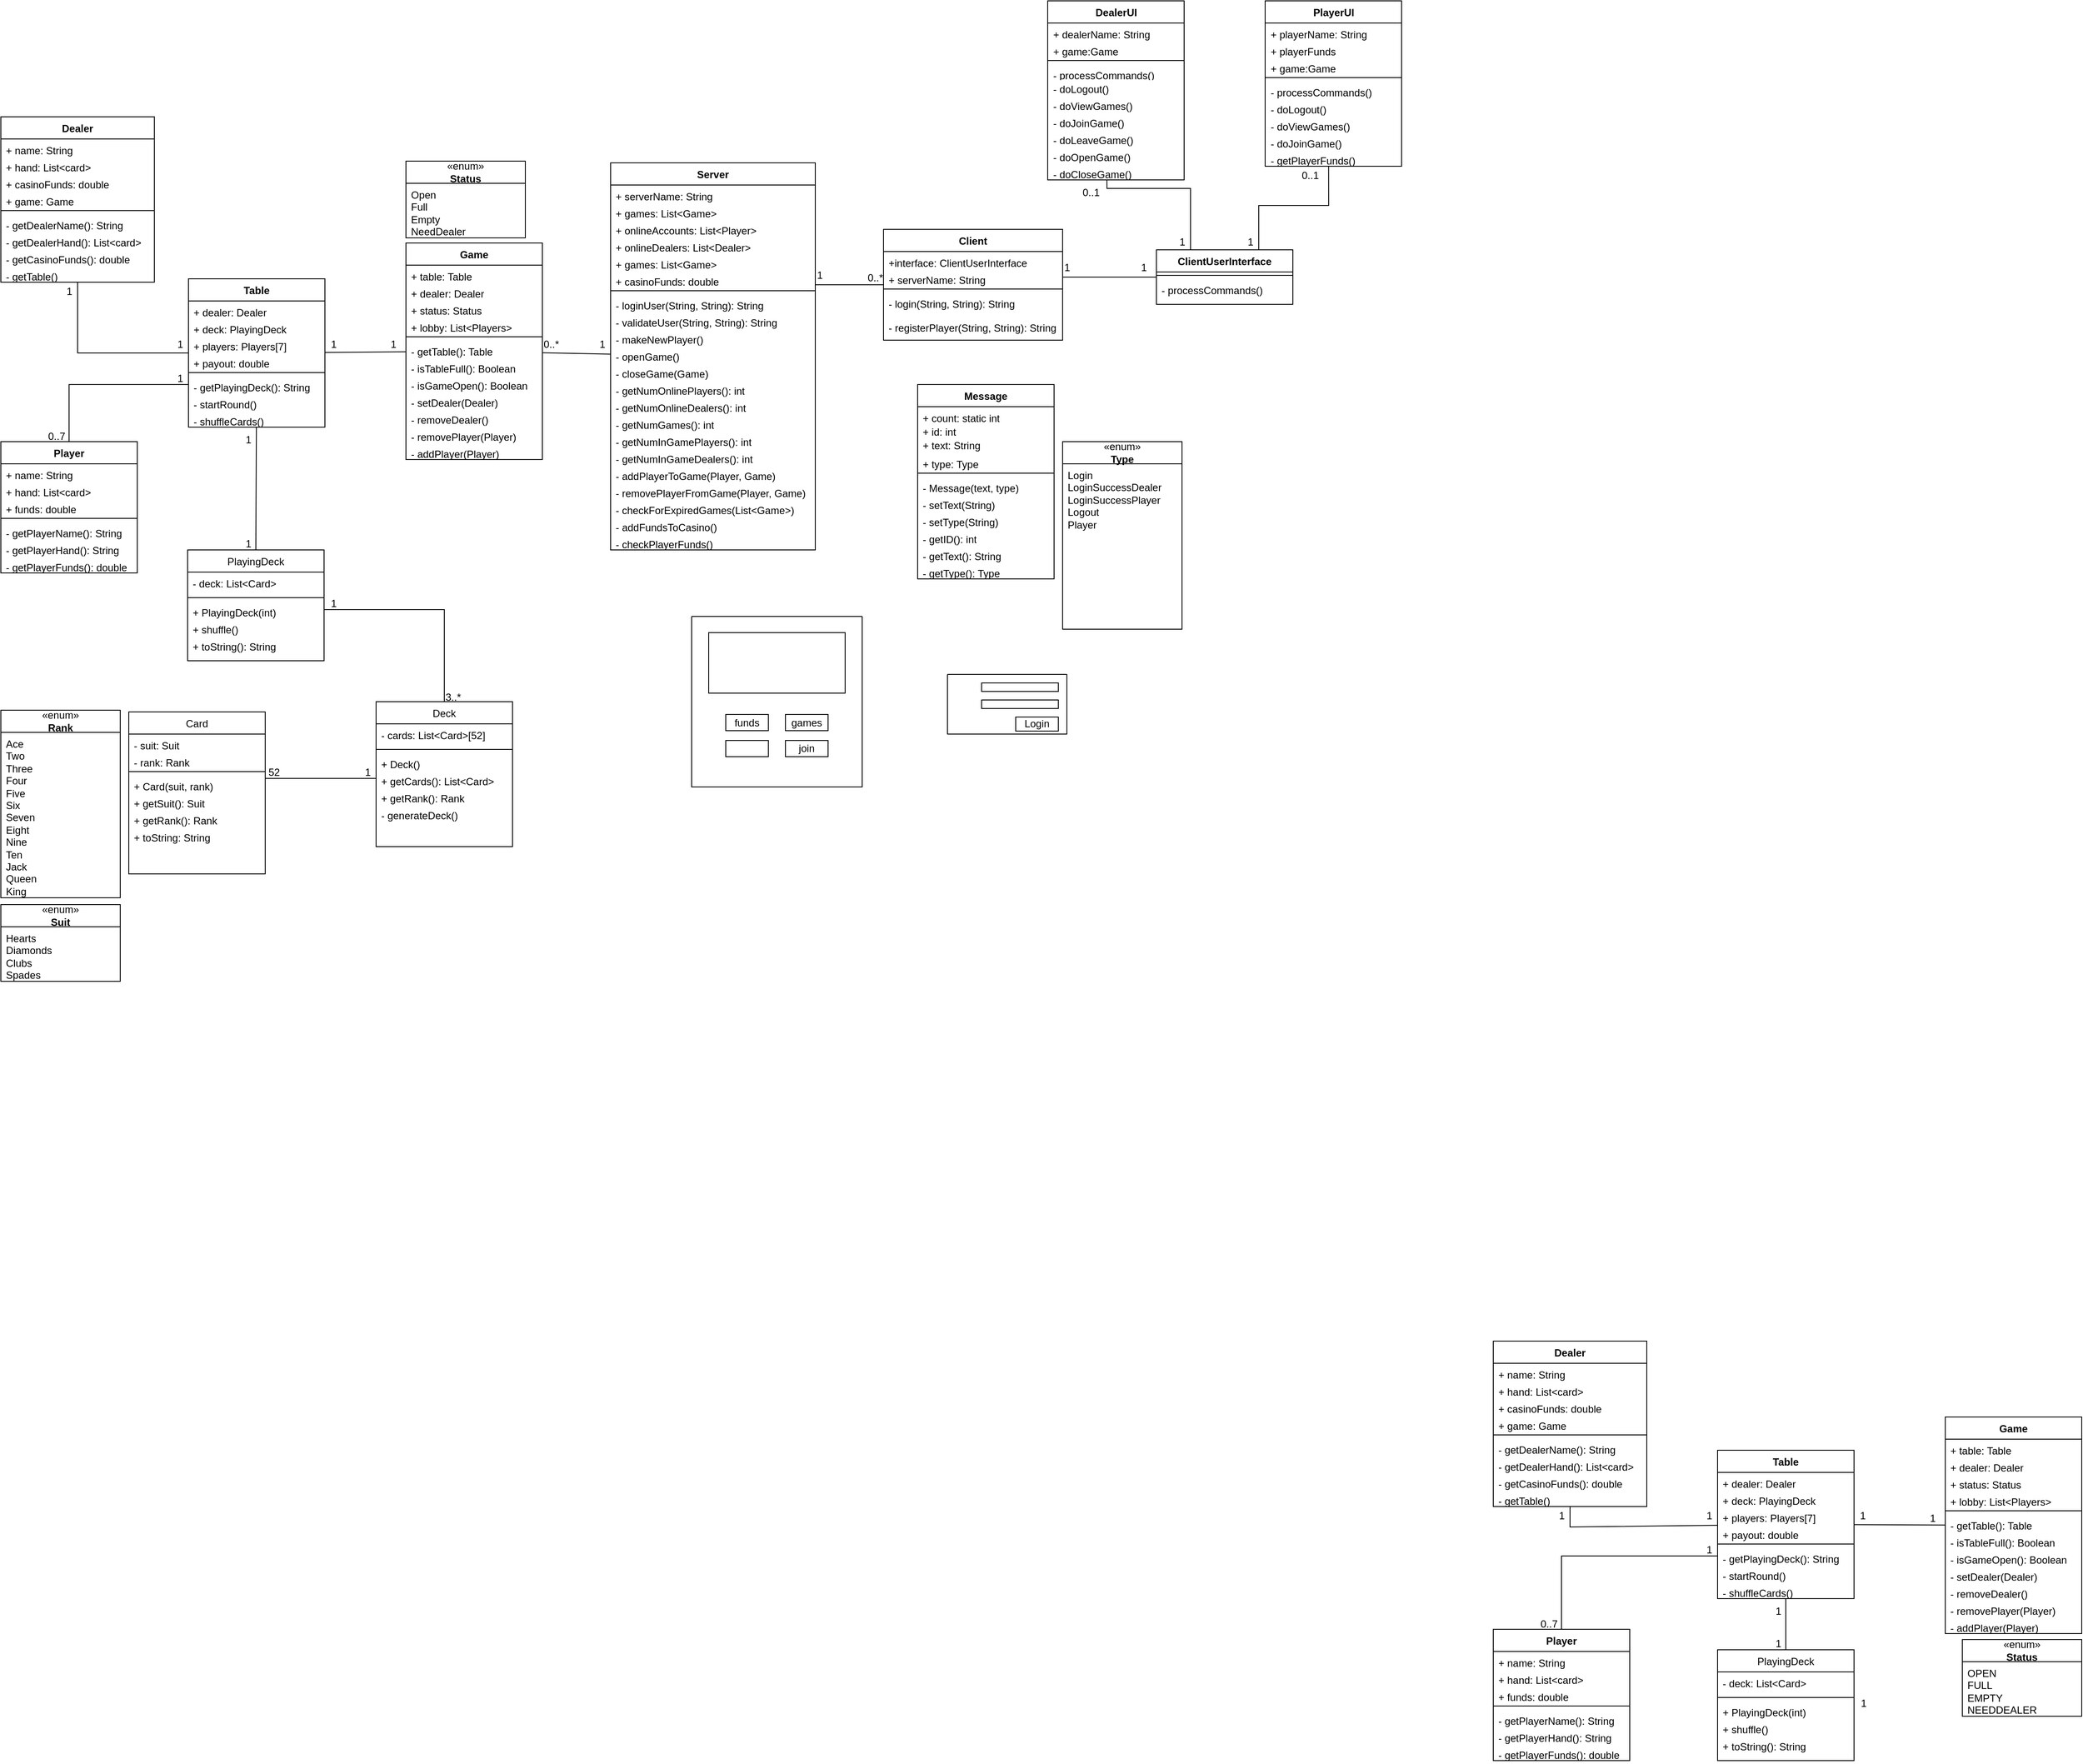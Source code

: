 <mxfile version="24.0.4" type="device">
  <diagram id="C5RBs43oDa-KdzZeNtuy" name="Page-1">
    <mxGraphModel dx="3533" dy="2191" grid="1" gridSize="10" guides="1" tooltips="1" connect="1" arrows="1" fold="1" page="1" pageScale="1" pageWidth="850" pageHeight="1100" math="0" shadow="0">
      <root>
        <mxCell id="WIyWlLk6GJQsqaUBKTNV-0" />
        <mxCell id="WIyWlLk6GJQsqaUBKTNV-1" parent="WIyWlLk6GJQsqaUBKTNV-0" />
        <mxCell id="zkfFHV4jXpPFQw0GAbJ--17" value="Card" style="swimlane;fontStyle=0;align=center;verticalAlign=top;childLayout=stackLayout;horizontal=1;startSize=26;horizontalStack=0;resizeParent=1;resizeLast=0;collapsible=1;marginBottom=0;rounded=0;shadow=0;strokeWidth=1;" parent="WIyWlLk6GJQsqaUBKTNV-1" vertex="1">
          <mxGeometry x="-700" y="754" width="160" height="190" as="geometry">
            <mxRectangle x="550" y="140" width="160" height="26" as="alternateBounds" />
          </mxGeometry>
        </mxCell>
        <mxCell id="zkfFHV4jXpPFQw0GAbJ--18" value="- suit: Suit" style="text;align=left;verticalAlign=top;spacingLeft=4;spacingRight=4;overflow=hidden;rotatable=0;points=[[0,0.5],[1,0.5]];portConstraint=eastwest;" parent="zkfFHV4jXpPFQw0GAbJ--17" vertex="1">
          <mxGeometry y="26" width="160" height="20" as="geometry" />
        </mxCell>
        <mxCell id="zkfFHV4jXpPFQw0GAbJ--19" value="- rank: Rank" style="text;align=left;verticalAlign=top;spacingLeft=4;spacingRight=4;overflow=hidden;rotatable=0;points=[[0,0.5],[1,0.5]];portConstraint=eastwest;rounded=0;shadow=0;html=0;" parent="zkfFHV4jXpPFQw0GAbJ--17" vertex="1">
          <mxGeometry y="46" width="160" height="20" as="geometry" />
        </mxCell>
        <mxCell id="zkfFHV4jXpPFQw0GAbJ--23" value="" style="line;html=1;strokeWidth=1;align=left;verticalAlign=middle;spacingTop=-1;spacingLeft=3;spacingRight=3;rotatable=0;labelPosition=right;points=[];portConstraint=eastwest;" parent="zkfFHV4jXpPFQw0GAbJ--17" vertex="1">
          <mxGeometry y="66" width="160" height="8" as="geometry" />
        </mxCell>
        <mxCell id="zkfFHV4jXpPFQw0GAbJ--24" value="+ Card(suit, rank)" style="text;align=left;verticalAlign=top;spacingLeft=4;spacingRight=4;overflow=hidden;rotatable=0;points=[[0,0.5],[1,0.5]];portConstraint=eastwest;" parent="zkfFHV4jXpPFQw0GAbJ--17" vertex="1">
          <mxGeometry y="74" width="160" height="20" as="geometry" />
        </mxCell>
        <mxCell id="zkfFHV4jXpPFQw0GAbJ--25" value="+ getSuit(): Suit" style="text;align=left;verticalAlign=top;spacingLeft=4;spacingRight=4;overflow=hidden;rotatable=0;points=[[0,0.5],[1,0.5]];portConstraint=eastwest;" parent="zkfFHV4jXpPFQw0GAbJ--17" vertex="1">
          <mxGeometry y="94" width="160" height="20" as="geometry" />
        </mxCell>
        <mxCell id="6o5lNxaK7wUjUm885sXz-1" value="+ getRank(): Rank" style="text;align=left;verticalAlign=top;spacingLeft=4;spacingRight=4;overflow=hidden;rotatable=0;points=[[0,0.5],[1,0.5]];portConstraint=eastwest;" parent="zkfFHV4jXpPFQw0GAbJ--17" vertex="1">
          <mxGeometry y="114" width="160" height="20" as="geometry" />
        </mxCell>
        <mxCell id="6o5lNxaK7wUjUm885sXz-2" value="+ toString: String" style="text;align=left;verticalAlign=top;spacingLeft=4;spacingRight=4;overflow=hidden;rotatable=0;points=[[0,0.5],[1,0.5]];portConstraint=eastwest;" parent="zkfFHV4jXpPFQw0GAbJ--17" vertex="1">
          <mxGeometry y="134" width="160" height="20" as="geometry" />
        </mxCell>
        <mxCell id="6o5lNxaK7wUjUm885sXz-3" value="Deck" style="swimlane;fontStyle=0;align=center;verticalAlign=top;childLayout=stackLayout;horizontal=1;startSize=26;horizontalStack=0;resizeParent=1;resizeLast=0;collapsible=1;marginBottom=0;rounded=0;shadow=0;strokeWidth=1;" parent="WIyWlLk6GJQsqaUBKTNV-1" vertex="1">
          <mxGeometry x="-410" y="742" width="160" height="170" as="geometry">
            <mxRectangle x="550" y="140" width="160" height="26" as="alternateBounds" />
          </mxGeometry>
        </mxCell>
        <mxCell id="6o5lNxaK7wUjUm885sXz-4" value="- cards: List&lt;Card&gt;[52]" style="text;align=left;verticalAlign=top;spacingLeft=4;spacingRight=4;overflow=hidden;rotatable=0;points=[[0,0.5],[1,0.5]];portConstraint=eastwest;" parent="6o5lNxaK7wUjUm885sXz-3" vertex="1">
          <mxGeometry y="26" width="160" height="26" as="geometry" />
        </mxCell>
        <mxCell id="6o5lNxaK7wUjUm885sXz-6" value="" style="line;html=1;strokeWidth=1;align=left;verticalAlign=middle;spacingTop=-1;spacingLeft=3;spacingRight=3;rotatable=0;labelPosition=right;points=[];portConstraint=eastwest;" parent="6o5lNxaK7wUjUm885sXz-3" vertex="1">
          <mxGeometry y="52" width="160" height="8" as="geometry" />
        </mxCell>
        <mxCell id="6o5lNxaK7wUjUm885sXz-7" value="+ Deck()" style="text;align=left;verticalAlign=top;spacingLeft=4;spacingRight=4;overflow=hidden;rotatable=0;points=[[0,0.5],[1,0.5]];portConstraint=eastwest;" parent="6o5lNxaK7wUjUm885sXz-3" vertex="1">
          <mxGeometry y="60" width="160" height="20" as="geometry" />
        </mxCell>
        <mxCell id="6o5lNxaK7wUjUm885sXz-8" value="+ getCards(): List&lt;Card&gt;" style="text;align=left;verticalAlign=top;spacingLeft=4;spacingRight=4;overflow=hidden;rotatable=0;points=[[0,0.5],[1,0.5]];portConstraint=eastwest;" parent="6o5lNxaK7wUjUm885sXz-3" vertex="1">
          <mxGeometry y="80" width="160" height="20" as="geometry" />
        </mxCell>
        <mxCell id="6o5lNxaK7wUjUm885sXz-9" value="+ getRank(): Rank" style="text;align=left;verticalAlign=top;spacingLeft=4;spacingRight=4;overflow=hidden;rotatable=0;points=[[0,0.5],[1,0.5]];portConstraint=eastwest;" parent="6o5lNxaK7wUjUm885sXz-3" vertex="1">
          <mxGeometry y="100" width="160" height="20" as="geometry" />
        </mxCell>
        <mxCell id="6o5lNxaK7wUjUm885sXz-11" value="- generateDeck()" style="text;align=left;verticalAlign=top;spacingLeft=4;spacingRight=4;overflow=hidden;rotatable=0;points=[[0,0.5],[1,0.5]];portConstraint=eastwest;" parent="6o5lNxaK7wUjUm885sXz-3" vertex="1">
          <mxGeometry y="120" width="160" height="20" as="geometry" />
        </mxCell>
        <mxCell id="6o5lNxaK7wUjUm885sXz-12" value="PlayingDeck" style="swimlane;fontStyle=0;align=center;verticalAlign=top;childLayout=stackLayout;horizontal=1;startSize=26;horizontalStack=0;resizeParent=1;resizeLast=0;collapsible=1;marginBottom=0;rounded=0;shadow=0;strokeWidth=1;" parent="WIyWlLk6GJQsqaUBKTNV-1" vertex="1">
          <mxGeometry x="-631" y="564" width="160" height="130" as="geometry">
            <mxRectangle x="550" y="140" width="160" height="26" as="alternateBounds" />
          </mxGeometry>
        </mxCell>
        <mxCell id="6o5lNxaK7wUjUm885sXz-13" value="- deck: List&lt;Card&gt;" style="text;align=left;verticalAlign=top;spacingLeft=4;spacingRight=4;overflow=hidden;rotatable=0;points=[[0,0.5],[1,0.5]];portConstraint=eastwest;" parent="6o5lNxaK7wUjUm885sXz-12" vertex="1">
          <mxGeometry y="26" width="160" height="26" as="geometry" />
        </mxCell>
        <mxCell id="6o5lNxaK7wUjUm885sXz-14" value="" style="line;html=1;strokeWidth=1;align=left;verticalAlign=middle;spacingTop=-1;spacingLeft=3;spacingRight=3;rotatable=0;labelPosition=right;points=[];portConstraint=eastwest;" parent="6o5lNxaK7wUjUm885sXz-12" vertex="1">
          <mxGeometry y="52" width="160" height="8" as="geometry" />
        </mxCell>
        <mxCell id="6o5lNxaK7wUjUm885sXz-15" value="+ PlayingDeck(int)" style="text;align=left;verticalAlign=top;spacingLeft=4;spacingRight=4;overflow=hidden;rotatable=0;points=[[0,0.5],[1,0.5]];portConstraint=eastwest;" parent="6o5lNxaK7wUjUm885sXz-12" vertex="1">
          <mxGeometry y="60" width="160" height="20" as="geometry" />
        </mxCell>
        <mxCell id="6o5lNxaK7wUjUm885sXz-16" value="+ shuffle()" style="text;align=left;verticalAlign=top;spacingLeft=4;spacingRight=4;overflow=hidden;rotatable=0;points=[[0,0.5],[1,0.5]];portConstraint=eastwest;" parent="6o5lNxaK7wUjUm885sXz-12" vertex="1">
          <mxGeometry y="80" width="160" height="20" as="geometry" />
        </mxCell>
        <mxCell id="6o5lNxaK7wUjUm885sXz-19" value="+ toString(): String" style="text;align=left;verticalAlign=top;spacingLeft=4;spacingRight=4;overflow=hidden;rotatable=0;points=[[0,0.5],[1,0.5]];portConstraint=eastwest;" parent="6o5lNxaK7wUjUm885sXz-12" vertex="1">
          <mxGeometry y="100" width="160" height="20" as="geometry" />
        </mxCell>
        <mxCell id="6o5lNxaK7wUjUm885sXz-20" value="" style="endArrow=none;html=1;rounded=0;entryX=0;entryY=0.5;entryDx=0;entryDy=0;" parent="WIyWlLk6GJQsqaUBKTNV-1" target="6o5lNxaK7wUjUm885sXz-8" edge="1">
          <mxGeometry width="50" height="50" relative="1" as="geometry">
            <mxPoint x="-540" y="832" as="sourcePoint" />
            <mxPoint x="-401" y="934" as="targetPoint" />
          </mxGeometry>
        </mxCell>
        <mxCell id="6o5lNxaK7wUjUm885sXz-21" value="" style="endArrow=none;html=1;rounded=0;exitX=0.5;exitY=0;exitDx=0;exitDy=0;entryX=1;entryY=0.5;entryDx=0;entryDy=0;" parent="WIyWlLk6GJQsqaUBKTNV-1" source="6o5lNxaK7wUjUm885sXz-3" target="6o5lNxaK7wUjUm885sXz-15" edge="1">
          <mxGeometry width="50" height="50" relative="1" as="geometry">
            <mxPoint x="-500" y="1114" as="sourcePoint" />
            <mxPoint x="-450" y="1064" as="targetPoint" />
            <Array as="points">
              <mxPoint x="-330" y="634" />
            </Array>
          </mxGeometry>
        </mxCell>
        <mxCell id="6o5lNxaK7wUjUm885sXz-22" value="52" style="text;html=1;align=center;verticalAlign=middle;resizable=0;points=[];autosize=1;strokeColor=none;fillColor=none;" parent="WIyWlLk6GJQsqaUBKTNV-1" vertex="1">
          <mxGeometry x="-550" y="810" width="40" height="30" as="geometry" />
        </mxCell>
        <mxCell id="6o5lNxaK7wUjUm885sXz-24" value="1" style="text;html=1;align=center;verticalAlign=middle;resizable=0;points=[];autosize=1;strokeColor=none;fillColor=none;" parent="WIyWlLk6GJQsqaUBKTNV-1" vertex="1">
          <mxGeometry x="-435" y="810" width="30" height="30" as="geometry" />
        </mxCell>
        <mxCell id="6o5lNxaK7wUjUm885sXz-25" value="3..*" style="text;html=1;align=center;verticalAlign=middle;resizable=0;points=[];autosize=1;strokeColor=none;fillColor=none;" parent="WIyWlLk6GJQsqaUBKTNV-1" vertex="1">
          <mxGeometry x="-340" y="722" width="40" height="30" as="geometry" />
        </mxCell>
        <mxCell id="6o5lNxaK7wUjUm885sXz-31" value="«enum»&lt;br&gt;&lt;b&gt;Suit&lt;/b&gt;" style="swimlane;fontStyle=0;childLayout=stackLayout;horizontal=1;startSize=26;fillColor=none;horizontalStack=0;resizeParent=1;resizeParentMax=0;resizeLast=0;collapsible=1;marginBottom=0;whiteSpace=wrap;html=1;" parent="WIyWlLk6GJQsqaUBKTNV-1" vertex="1">
          <mxGeometry x="-850" y="980" width="140" height="90" as="geometry" />
        </mxCell>
        <mxCell id="6o5lNxaK7wUjUm885sXz-32" value="Hearts&lt;div&gt;Diamonds&lt;/div&gt;&lt;div&gt;Clubs&lt;/div&gt;&lt;div&gt;Spades&lt;/div&gt;" style="text;strokeColor=none;fillColor=none;align=left;verticalAlign=top;spacingLeft=4;spacingRight=4;overflow=hidden;rotatable=0;points=[[0,0.5],[1,0.5]];portConstraint=eastwest;whiteSpace=wrap;html=1;" parent="6o5lNxaK7wUjUm885sXz-31" vertex="1">
          <mxGeometry y="26" width="140" height="64" as="geometry" />
        </mxCell>
        <mxCell id="6o5lNxaK7wUjUm885sXz-38" value="«enum»&lt;br&gt;&lt;b&gt;Rank&lt;/b&gt;" style="swimlane;fontStyle=0;childLayout=stackLayout;horizontal=1;startSize=26;fillColor=none;horizontalStack=0;resizeParent=1;resizeParentMax=0;resizeLast=0;collapsible=1;marginBottom=0;whiteSpace=wrap;html=1;" parent="WIyWlLk6GJQsqaUBKTNV-1" vertex="1">
          <mxGeometry x="-850" y="752" width="140" height="220" as="geometry" />
        </mxCell>
        <mxCell id="6o5lNxaK7wUjUm885sXz-39" value="Ace&lt;div&gt;Two&lt;/div&gt;&lt;div&gt;Three&lt;/div&gt;&lt;div&gt;Four&lt;/div&gt;&lt;div&gt;Five&lt;/div&gt;&lt;div&gt;Six&lt;br&gt;Seven&lt;/div&gt;&lt;div&gt;Eight&lt;/div&gt;&lt;div&gt;Nine&lt;/div&gt;&lt;div&gt;Ten&lt;br&gt;Jack&lt;/div&gt;&lt;div&gt;Queen&lt;/div&gt;&lt;div&gt;King&lt;/div&gt;" style="text;strokeColor=none;fillColor=none;align=left;verticalAlign=top;spacingLeft=4;spacingRight=4;overflow=hidden;rotatable=0;points=[[0,0.5],[1,0.5]];portConstraint=eastwest;whiteSpace=wrap;html=1;" parent="6o5lNxaK7wUjUm885sXz-38" vertex="1">
          <mxGeometry y="26" width="140" height="194" as="geometry" />
        </mxCell>
        <mxCell id="25FSnjGsm6-ad1ipnzap-24" value="PlayerUI" style="swimlane;fontStyle=1;align=center;verticalAlign=top;childLayout=stackLayout;horizontal=1;startSize=26;horizontalStack=0;resizeParent=1;resizeParentMax=0;resizeLast=0;collapsible=1;marginBottom=0;whiteSpace=wrap;html=1;" parent="WIyWlLk6GJQsqaUBKTNV-1" vertex="1">
          <mxGeometry x="632.5" y="-80" width="160" height="194" as="geometry" />
        </mxCell>
        <mxCell id="25FSnjGsm6-ad1ipnzap-25" value="+ playerName: String" style="text;strokeColor=none;fillColor=none;align=left;verticalAlign=top;spacingLeft=4;spacingRight=4;overflow=hidden;rotatable=0;points=[[0,0.5],[1,0.5]];portConstraint=eastwest;whiteSpace=wrap;html=1;" parent="25FSnjGsm6-ad1ipnzap-24" vertex="1">
          <mxGeometry y="26" width="160" height="20" as="geometry" />
        </mxCell>
        <mxCell id="25FSnjGsm6-ad1ipnzap-26" value="+ playerFunds" style="text;strokeColor=none;fillColor=none;align=left;verticalAlign=top;spacingLeft=4;spacingRight=4;overflow=hidden;rotatable=0;points=[[0,0.5],[1,0.5]];portConstraint=eastwest;whiteSpace=wrap;html=1;" parent="25FSnjGsm6-ad1ipnzap-24" vertex="1">
          <mxGeometry y="46" width="160" height="20" as="geometry" />
        </mxCell>
        <mxCell id="25FSnjGsm6-ad1ipnzap-87" value="+ game:Game" style="text;strokeColor=none;fillColor=none;align=left;verticalAlign=top;spacingLeft=4;spacingRight=4;overflow=hidden;rotatable=0;points=[[0,0.5],[1,0.5]];portConstraint=eastwest;whiteSpace=wrap;html=1;" parent="25FSnjGsm6-ad1ipnzap-24" vertex="1">
          <mxGeometry y="66" width="160" height="20" as="geometry" />
        </mxCell>
        <mxCell id="25FSnjGsm6-ad1ipnzap-27" value="" style="line;strokeWidth=1;fillColor=none;align=left;verticalAlign=middle;spacingTop=-1;spacingLeft=3;spacingRight=3;rotatable=0;labelPosition=right;points=[];portConstraint=eastwest;strokeColor=inherit;" parent="25FSnjGsm6-ad1ipnzap-24" vertex="1">
          <mxGeometry y="86" width="160" height="8" as="geometry" />
        </mxCell>
        <mxCell id="25FSnjGsm6-ad1ipnzap-95" value="- processCommands()" style="text;strokeColor=none;fillColor=none;align=left;verticalAlign=top;spacingLeft=4;spacingRight=4;overflow=hidden;rotatable=0;points=[[0,0.5],[1,0.5]];portConstraint=eastwest;whiteSpace=wrap;html=1;" parent="25FSnjGsm6-ad1ipnzap-24" vertex="1">
          <mxGeometry y="94" width="160" height="20" as="geometry" />
        </mxCell>
        <mxCell id="25FSnjGsm6-ad1ipnzap-106" value="- doLogout()" style="text;strokeColor=none;fillColor=none;align=left;verticalAlign=top;spacingLeft=4;spacingRight=4;overflow=hidden;rotatable=0;points=[[0,0.5],[1,0.5]];portConstraint=eastwest;whiteSpace=wrap;html=1;" parent="25FSnjGsm6-ad1ipnzap-24" vertex="1">
          <mxGeometry y="114" width="160" height="20" as="geometry" />
        </mxCell>
        <mxCell id="25FSnjGsm6-ad1ipnzap-108" value="- doViewGames()" style="text;strokeColor=none;fillColor=none;align=left;verticalAlign=top;spacingLeft=4;spacingRight=4;overflow=hidden;rotatable=0;points=[[0,0.5],[1,0.5]];portConstraint=eastwest;whiteSpace=wrap;html=1;" parent="25FSnjGsm6-ad1ipnzap-24" vertex="1">
          <mxGeometry y="134" width="160" height="20" as="geometry" />
        </mxCell>
        <mxCell id="25FSnjGsm6-ad1ipnzap-107" value="- doJoinGame()" style="text;strokeColor=none;fillColor=none;align=left;verticalAlign=top;spacingLeft=4;spacingRight=4;overflow=hidden;rotatable=0;points=[[0,0.5],[1,0.5]];portConstraint=eastwest;whiteSpace=wrap;html=1;" parent="25FSnjGsm6-ad1ipnzap-24" vertex="1">
          <mxGeometry y="154" width="160" height="20" as="geometry" />
        </mxCell>
        <mxCell id="25FSnjGsm6-ad1ipnzap-109" value="- getPlayerFunds()" style="text;strokeColor=none;fillColor=none;align=left;verticalAlign=top;spacingLeft=4;spacingRight=4;overflow=hidden;rotatable=0;points=[[0,0.5],[1,0.5]];portConstraint=eastwest;whiteSpace=wrap;html=1;" parent="25FSnjGsm6-ad1ipnzap-24" vertex="1">
          <mxGeometry y="174" width="160" height="20" as="geometry" />
        </mxCell>
        <mxCell id="25FSnjGsm6-ad1ipnzap-29" value="DealerUI" style="swimlane;fontStyle=1;align=center;verticalAlign=top;childLayout=stackLayout;horizontal=1;startSize=26;horizontalStack=0;resizeParent=1;resizeParentMax=0;resizeLast=0;collapsible=1;marginBottom=0;whiteSpace=wrap;html=1;" parent="WIyWlLk6GJQsqaUBKTNV-1" vertex="1">
          <mxGeometry x="377.5" y="-80" width="160" height="210" as="geometry" />
        </mxCell>
        <mxCell id="25FSnjGsm6-ad1ipnzap-30" value="+ dealerName: String" style="text;strokeColor=none;fillColor=none;align=left;verticalAlign=top;spacingLeft=4;spacingRight=4;overflow=hidden;rotatable=0;points=[[0,0.5],[1,0.5]];portConstraint=eastwest;whiteSpace=wrap;html=1;" parent="25FSnjGsm6-ad1ipnzap-29" vertex="1">
          <mxGeometry y="26" width="160" height="20" as="geometry" />
        </mxCell>
        <mxCell id="25FSnjGsm6-ad1ipnzap-93" value="+ game:Game" style="text;strokeColor=none;fillColor=none;align=left;verticalAlign=top;spacingLeft=4;spacingRight=4;overflow=hidden;rotatable=0;points=[[0,0.5],[1,0.5]];portConstraint=eastwest;whiteSpace=wrap;html=1;" parent="25FSnjGsm6-ad1ipnzap-29" vertex="1">
          <mxGeometry y="46" width="160" height="20" as="geometry" />
        </mxCell>
        <mxCell id="25FSnjGsm6-ad1ipnzap-32" value="" style="line;strokeWidth=1;fillColor=none;align=left;verticalAlign=middle;spacingTop=-1;spacingLeft=3;spacingRight=3;rotatable=0;labelPosition=right;points=[];portConstraint=eastwest;strokeColor=inherit;" parent="25FSnjGsm6-ad1ipnzap-29" vertex="1">
          <mxGeometry y="66" width="160" height="8" as="geometry" />
        </mxCell>
        <mxCell id="25FSnjGsm6-ad1ipnzap-94" value="- processCommands()" style="text;strokeColor=none;fillColor=none;align=left;verticalAlign=top;spacingLeft=4;spacingRight=4;overflow=hidden;rotatable=0;points=[[0,0.5],[1,0.5]];portConstraint=eastwest;whiteSpace=wrap;html=1;" parent="25FSnjGsm6-ad1ipnzap-29" vertex="1">
          <mxGeometry y="74" width="160" height="16" as="geometry" />
        </mxCell>
        <mxCell id="25FSnjGsm6-ad1ipnzap-97" value="- doLogout()" style="text;strokeColor=none;fillColor=none;align=left;verticalAlign=top;spacingLeft=4;spacingRight=4;overflow=hidden;rotatable=0;points=[[0,0.5],[1,0.5]];portConstraint=eastwest;whiteSpace=wrap;html=1;" parent="25FSnjGsm6-ad1ipnzap-29" vertex="1">
          <mxGeometry y="90" width="160" height="20" as="geometry" />
        </mxCell>
        <mxCell id="25FSnjGsm6-ad1ipnzap-101" value="- doViewGames()" style="text;strokeColor=none;fillColor=none;align=left;verticalAlign=top;spacingLeft=4;spacingRight=4;overflow=hidden;rotatable=0;points=[[0,0.5],[1,0.5]];portConstraint=eastwest;whiteSpace=wrap;html=1;" parent="25FSnjGsm6-ad1ipnzap-29" vertex="1">
          <mxGeometry y="110" width="160" height="20" as="geometry" />
        </mxCell>
        <mxCell id="25FSnjGsm6-ad1ipnzap-102" value="- doJoinGame()" style="text;strokeColor=none;fillColor=none;align=left;verticalAlign=top;spacingLeft=4;spacingRight=4;overflow=hidden;rotatable=0;points=[[0,0.5],[1,0.5]];portConstraint=eastwest;whiteSpace=wrap;html=1;" parent="25FSnjGsm6-ad1ipnzap-29" vertex="1">
          <mxGeometry y="130" width="160" height="20" as="geometry" />
        </mxCell>
        <mxCell id="25FSnjGsm6-ad1ipnzap-103" value="- doLeaveGame()" style="text;strokeColor=none;fillColor=none;align=left;verticalAlign=top;spacingLeft=4;spacingRight=4;overflow=hidden;rotatable=0;points=[[0,0.5],[1,0.5]];portConstraint=eastwest;whiteSpace=wrap;html=1;" parent="25FSnjGsm6-ad1ipnzap-29" vertex="1">
          <mxGeometry y="150" width="160" height="20" as="geometry" />
        </mxCell>
        <mxCell id="25FSnjGsm6-ad1ipnzap-104" value="- doOpenGame()" style="text;strokeColor=none;fillColor=none;align=left;verticalAlign=top;spacingLeft=4;spacingRight=4;overflow=hidden;rotatable=0;points=[[0,0.5],[1,0.5]];portConstraint=eastwest;whiteSpace=wrap;html=1;" parent="25FSnjGsm6-ad1ipnzap-29" vertex="1">
          <mxGeometry y="170" width="160" height="20" as="geometry" />
        </mxCell>
        <mxCell id="25FSnjGsm6-ad1ipnzap-105" value="- doCloseGame()" style="text;strokeColor=none;fillColor=none;align=left;verticalAlign=top;spacingLeft=4;spacingRight=4;overflow=hidden;rotatable=0;points=[[0,0.5],[1,0.5]];portConstraint=eastwest;whiteSpace=wrap;html=1;" parent="25FSnjGsm6-ad1ipnzap-29" vertex="1">
          <mxGeometry y="190" width="160" height="20" as="geometry" />
        </mxCell>
        <mxCell id="25FSnjGsm6-ad1ipnzap-34" value="Message" style="swimlane;fontStyle=1;align=center;verticalAlign=top;childLayout=stackLayout;horizontal=1;startSize=26;horizontalStack=0;resizeParent=1;resizeParentMax=0;resizeLast=0;collapsible=1;marginBottom=0;whiteSpace=wrap;html=1;" parent="WIyWlLk6GJQsqaUBKTNV-1" vertex="1">
          <mxGeometry x="225" y="370" width="160" height="228" as="geometry" />
        </mxCell>
        <mxCell id="25FSnjGsm6-ad1ipnzap-35" value="+ count: static int" style="text;strokeColor=none;fillColor=none;align=left;verticalAlign=top;spacingLeft=4;spacingRight=4;overflow=hidden;rotatable=0;points=[[0,0.5],[1,0.5]];portConstraint=eastwest;whiteSpace=wrap;html=1;" parent="25FSnjGsm6-ad1ipnzap-34" vertex="1">
          <mxGeometry y="26" width="160" height="16" as="geometry" />
        </mxCell>
        <mxCell id="25FSnjGsm6-ad1ipnzap-36" value="+ id: int" style="text;strokeColor=none;fillColor=none;align=left;verticalAlign=top;spacingLeft=4;spacingRight=4;overflow=hidden;rotatable=0;points=[[0,0.5],[1,0.5]];portConstraint=eastwest;whiteSpace=wrap;html=1;" parent="25FSnjGsm6-ad1ipnzap-34" vertex="1">
          <mxGeometry y="42" width="160" height="16" as="geometry" />
        </mxCell>
        <mxCell id="25FSnjGsm6-ad1ipnzap-39" value="+ text: String" style="text;strokeColor=none;fillColor=none;align=left;verticalAlign=top;spacingLeft=4;spacingRight=4;overflow=hidden;rotatable=0;points=[[0,0.5],[1,0.5]];portConstraint=eastwest;whiteSpace=wrap;html=1;" parent="25FSnjGsm6-ad1ipnzap-34" vertex="1">
          <mxGeometry y="58" width="160" height="22" as="geometry" />
        </mxCell>
        <mxCell id="25FSnjGsm6-ad1ipnzap-40" value="+ type: Type" style="text;strokeColor=none;fillColor=none;align=left;verticalAlign=top;spacingLeft=4;spacingRight=4;overflow=hidden;rotatable=0;points=[[0,0.5],[1,0.5]];portConstraint=eastwest;whiteSpace=wrap;html=1;" parent="25FSnjGsm6-ad1ipnzap-34" vertex="1">
          <mxGeometry y="80" width="160" height="20" as="geometry" />
        </mxCell>
        <mxCell id="25FSnjGsm6-ad1ipnzap-37" value="" style="line;strokeWidth=1;fillColor=none;align=left;verticalAlign=middle;spacingTop=-1;spacingLeft=3;spacingRight=3;rotatable=0;labelPosition=right;points=[];portConstraint=eastwest;strokeColor=inherit;" parent="25FSnjGsm6-ad1ipnzap-34" vertex="1">
          <mxGeometry y="100" width="160" height="8" as="geometry" />
        </mxCell>
        <mxCell id="25FSnjGsm6-ad1ipnzap-38" value="- Message(text, type)" style="text;strokeColor=none;fillColor=none;align=left;verticalAlign=top;spacingLeft=4;spacingRight=4;overflow=hidden;rotatable=0;points=[[0,0.5],[1,0.5]];portConstraint=eastwest;whiteSpace=wrap;html=1;" parent="25FSnjGsm6-ad1ipnzap-34" vertex="1">
          <mxGeometry y="108" width="160" height="20" as="geometry" />
        </mxCell>
        <mxCell id="ALCsIRu6_jlAq7WgqtGY-56" value="- setText(String)" style="text;strokeColor=none;fillColor=none;align=left;verticalAlign=top;spacingLeft=4;spacingRight=4;overflow=hidden;rotatable=0;points=[[0,0.5],[1,0.5]];portConstraint=eastwest;whiteSpace=wrap;html=1;" parent="25FSnjGsm6-ad1ipnzap-34" vertex="1">
          <mxGeometry y="128" width="160" height="20" as="geometry" />
        </mxCell>
        <mxCell id="ALCsIRu6_jlAq7WgqtGY-57" value="&lt;div&gt;- setType(&lt;span style=&quot;background-color: initial;&quot;&gt;String&lt;/span&gt;&lt;span style=&quot;background-color: initial;&quot;&gt;)&lt;/span&gt;&lt;/div&gt;" style="text;strokeColor=none;fillColor=none;align=left;verticalAlign=top;spacingLeft=4;spacingRight=4;overflow=hidden;rotatable=0;points=[[0,0.5],[1,0.5]];portConstraint=eastwest;whiteSpace=wrap;html=1;" parent="25FSnjGsm6-ad1ipnzap-34" vertex="1">
          <mxGeometry y="148" width="160" height="20" as="geometry" />
        </mxCell>
        <mxCell id="25FSnjGsm6-ad1ipnzap-43" value="- getID(): int&lt;div&gt;&lt;span style=&quot;color: rgba(0, 0, 0, 0); font-family: monospace; font-size: 0px; text-wrap: nowrap;&quot;&gt;%3CmxGraphModel%3E%3Croot%3E%3CmxCell%20id%3D%220%22%2F%3E%3CmxCell%20id%3D%221%22%20parent%3D%220%22%2F%3E%3CmxCell%20id%3D%222%22%20value%3D%22-%20getText()%3A%20String%22%20style%3D%22text%3BstrokeColor%3Dnone%3BfillColor%3Dnone%3Balign%3Dleft%3BverticalAlign%3Dtop%3BspacingLeft%3D4%3BspacingRight%3D4%3Boverflow%3Dhidden%3Brotatable%3D0%3Bpoints%3D%5B%5B0%2C0.5%5D%2C%5B1%2C0.5%5D%5D%3BportConstraint%3Deastwest%3BwhiteSpace%3Dwrap%3Bhtml%3D1%3B%22%20vertex%3D%221%22%20parent%3D%221%22%3E%3CmxGeometry%20x%3D%221080%22%20y%3D%22458%22%20width%3D%22160%22%20height%3D%2220%22%20as%3D%22geometry%22%2F%3E%3C%2FmxCell%3E%3C%2Froot%3E%3C%2FmxGraphModel%3E&lt;/span&gt;&lt;br&gt;&lt;/div&gt;" style="text;strokeColor=none;fillColor=none;align=left;verticalAlign=top;spacingLeft=4;spacingRight=4;overflow=hidden;rotatable=0;points=[[0,0.5],[1,0.5]];portConstraint=eastwest;whiteSpace=wrap;html=1;" parent="25FSnjGsm6-ad1ipnzap-34" vertex="1">
          <mxGeometry y="168" width="160" height="20" as="geometry" />
        </mxCell>
        <mxCell id="25FSnjGsm6-ad1ipnzap-42" value="- getText(): String" style="text;strokeColor=none;fillColor=none;align=left;verticalAlign=top;spacingLeft=4;spacingRight=4;overflow=hidden;rotatable=0;points=[[0,0.5],[1,0.5]];portConstraint=eastwest;whiteSpace=wrap;html=1;" parent="25FSnjGsm6-ad1ipnzap-34" vertex="1">
          <mxGeometry y="188" width="160" height="20" as="geometry" />
        </mxCell>
        <mxCell id="25FSnjGsm6-ad1ipnzap-44" value="&lt;div&gt;- getType(): Type&lt;/div&gt;" style="text;strokeColor=none;fillColor=none;align=left;verticalAlign=top;spacingLeft=4;spacingRight=4;overflow=hidden;rotatable=0;points=[[0,0.5],[1,0.5]];portConstraint=eastwest;whiteSpace=wrap;html=1;" parent="25FSnjGsm6-ad1ipnzap-34" vertex="1">
          <mxGeometry y="208" width="160" height="20" as="geometry" />
        </mxCell>
        <mxCell id="25FSnjGsm6-ad1ipnzap-45" value="Server" style="swimlane;fontStyle=1;align=center;verticalAlign=top;childLayout=stackLayout;horizontal=1;startSize=26;horizontalStack=0;resizeParent=1;resizeParentMax=0;resizeLast=0;collapsible=1;marginBottom=0;whiteSpace=wrap;html=1;" parent="WIyWlLk6GJQsqaUBKTNV-1" vertex="1">
          <mxGeometry x="-135" y="110" width="240" height="454" as="geometry" />
        </mxCell>
        <mxCell id="25FSnjGsm6-ad1ipnzap-46" value="+ serverName: String" style="text;strokeColor=none;fillColor=none;align=left;verticalAlign=top;spacingLeft=4;spacingRight=4;overflow=hidden;rotatable=0;points=[[0,0.5],[1,0.5]];portConstraint=eastwest;whiteSpace=wrap;html=1;" parent="25FSnjGsm6-ad1ipnzap-45" vertex="1">
          <mxGeometry y="26" width="240" height="20" as="geometry" />
        </mxCell>
        <mxCell id="25FSnjGsm6-ad1ipnzap-47" value="+ games: List&amp;lt;Game&amp;gt;" style="text;strokeColor=none;fillColor=none;align=left;verticalAlign=top;spacingLeft=4;spacingRight=4;overflow=hidden;rotatable=0;points=[[0,0.5],[1,0.5]];portConstraint=eastwest;whiteSpace=wrap;html=1;" parent="25FSnjGsm6-ad1ipnzap-45" vertex="1">
          <mxGeometry y="46" width="240" height="20" as="geometry" />
        </mxCell>
        <mxCell id="25FSnjGsm6-ad1ipnzap-70" value="+ onlineAccounts: List&amp;lt;Player&amp;gt;" style="text;strokeColor=none;fillColor=none;align=left;verticalAlign=top;spacingLeft=4;spacingRight=4;overflow=hidden;rotatable=0;points=[[0,0.5],[1,0.5]];portConstraint=eastwest;whiteSpace=wrap;html=1;" parent="25FSnjGsm6-ad1ipnzap-45" vertex="1">
          <mxGeometry y="66" width="240" height="20" as="geometry" />
        </mxCell>
        <mxCell id="25FSnjGsm6-ad1ipnzap-71" value="+ onlineDealers: List&amp;lt;Dealer&amp;gt;" style="text;strokeColor=none;fillColor=none;align=left;verticalAlign=top;spacingLeft=4;spacingRight=4;overflow=hidden;rotatable=0;points=[[0,0.5],[1,0.5]];portConstraint=eastwest;whiteSpace=wrap;html=1;" parent="25FSnjGsm6-ad1ipnzap-45" vertex="1">
          <mxGeometry y="86" width="240" height="20" as="geometry" />
        </mxCell>
        <mxCell id="25FSnjGsm6-ad1ipnzap-73" value="+ games: List&amp;lt;Game&amp;gt;" style="text;strokeColor=none;fillColor=none;align=left;verticalAlign=top;spacingLeft=4;spacingRight=4;overflow=hidden;rotatable=0;points=[[0,0.5],[1,0.5]];portConstraint=eastwest;whiteSpace=wrap;html=1;" parent="25FSnjGsm6-ad1ipnzap-45" vertex="1">
          <mxGeometry y="106" width="240" height="20" as="geometry" />
        </mxCell>
        <mxCell id="25FSnjGsm6-ad1ipnzap-74" value="+ casinoFunds: double" style="text;strokeColor=none;fillColor=none;align=left;verticalAlign=top;spacingLeft=4;spacingRight=4;overflow=hidden;rotatable=0;points=[[0,0.5],[1,0.5]];portConstraint=eastwest;whiteSpace=wrap;html=1;" parent="25FSnjGsm6-ad1ipnzap-45" vertex="1">
          <mxGeometry y="126" width="240" height="20" as="geometry" />
        </mxCell>
        <mxCell id="25FSnjGsm6-ad1ipnzap-48" value="" style="line;strokeWidth=1;fillColor=none;align=left;verticalAlign=middle;spacingTop=-1;spacingLeft=3;spacingRight=3;rotatable=0;labelPosition=right;points=[];portConstraint=eastwest;strokeColor=inherit;" parent="25FSnjGsm6-ad1ipnzap-45" vertex="1">
          <mxGeometry y="146" width="240" height="8" as="geometry" />
        </mxCell>
        <mxCell id="25FSnjGsm6-ad1ipnzap-118" value="- loginUser(String, String): String" style="text;strokeColor=none;fillColor=none;align=left;verticalAlign=top;spacingLeft=4;spacingRight=4;overflow=hidden;rotatable=0;points=[[0,0.5],[1,0.5]];portConstraint=eastwest;whiteSpace=wrap;html=1;" parent="25FSnjGsm6-ad1ipnzap-45" vertex="1">
          <mxGeometry y="154" width="240" height="20" as="geometry" />
        </mxCell>
        <mxCell id="xtHSSZfRAf9sOdr5prIO-2" value="- validateUser(String, String): String" style="text;strokeColor=none;fillColor=none;align=left;verticalAlign=top;spacingLeft=4;spacingRight=4;overflow=hidden;rotatable=0;points=[[0,0.5],[1,0.5]];portConstraint=eastwest;whiteSpace=wrap;html=1;" parent="25FSnjGsm6-ad1ipnzap-45" vertex="1">
          <mxGeometry y="174" width="240" height="20" as="geometry" />
        </mxCell>
        <mxCell id="25FSnjGsm6-ad1ipnzap-112" value="- makeNewPlayer()" style="text;strokeColor=none;fillColor=none;align=left;verticalAlign=top;spacingLeft=4;spacingRight=4;overflow=hidden;rotatable=0;points=[[0,0.5],[1,0.5]];portConstraint=eastwest;whiteSpace=wrap;html=1;" parent="25FSnjGsm6-ad1ipnzap-45" vertex="1">
          <mxGeometry y="194" width="240" height="20" as="geometry" />
        </mxCell>
        <mxCell id="25FSnjGsm6-ad1ipnzap-72" value="- openGame()" style="text;strokeColor=none;fillColor=none;align=left;verticalAlign=top;spacingLeft=4;spacingRight=4;overflow=hidden;rotatable=0;points=[[0,0.5],[1,0.5]];portConstraint=eastwest;whiteSpace=wrap;html=1;" parent="25FSnjGsm6-ad1ipnzap-45" vertex="1">
          <mxGeometry y="214" width="240" height="20" as="geometry" />
        </mxCell>
        <mxCell id="25FSnjGsm6-ad1ipnzap-49" value="- closeGame(Game)" style="text;strokeColor=none;fillColor=none;align=left;verticalAlign=top;spacingLeft=4;spacingRight=4;overflow=hidden;rotatable=0;points=[[0,0.5],[1,0.5]];portConstraint=eastwest;whiteSpace=wrap;html=1;" parent="25FSnjGsm6-ad1ipnzap-45" vertex="1">
          <mxGeometry y="234" width="240" height="20" as="geometry" />
        </mxCell>
        <mxCell id="25FSnjGsm6-ad1ipnzap-111" value="- getNumOnlinePlayers(): int" style="text;strokeColor=none;fillColor=none;align=left;verticalAlign=top;spacingLeft=4;spacingRight=4;overflow=hidden;rotatable=0;points=[[0,0.5],[1,0.5]];portConstraint=eastwest;whiteSpace=wrap;html=1;" parent="25FSnjGsm6-ad1ipnzap-45" vertex="1">
          <mxGeometry y="254" width="240" height="20" as="geometry" />
        </mxCell>
        <mxCell id="25FSnjGsm6-ad1ipnzap-113" value="- getNumOnlineDealers(): int" style="text;strokeColor=none;fillColor=none;align=left;verticalAlign=top;spacingLeft=4;spacingRight=4;overflow=hidden;rotatable=0;points=[[0,0.5],[1,0.5]];portConstraint=eastwest;whiteSpace=wrap;html=1;" parent="25FSnjGsm6-ad1ipnzap-45" vertex="1">
          <mxGeometry y="274" width="240" height="20" as="geometry" />
        </mxCell>
        <mxCell id="25FSnjGsm6-ad1ipnzap-114" value="- getNumGames(): int" style="text;strokeColor=none;fillColor=none;align=left;verticalAlign=top;spacingLeft=4;spacingRight=4;overflow=hidden;rotatable=0;points=[[0,0.5],[1,0.5]];portConstraint=eastwest;whiteSpace=wrap;html=1;" parent="25FSnjGsm6-ad1ipnzap-45" vertex="1">
          <mxGeometry y="294" width="240" height="20" as="geometry" />
        </mxCell>
        <mxCell id="ALCsIRu6_jlAq7WgqtGY-24" value="- getNumInGamePlayers(): int" style="text;strokeColor=none;fillColor=none;align=left;verticalAlign=top;spacingLeft=4;spacingRight=4;overflow=hidden;rotatable=0;points=[[0,0.5],[1,0.5]];portConstraint=eastwest;whiteSpace=wrap;html=1;" parent="25FSnjGsm6-ad1ipnzap-45" vertex="1">
          <mxGeometry y="314" width="240" height="20" as="geometry" />
        </mxCell>
        <mxCell id="ALCsIRu6_jlAq7WgqtGY-25" value="- getNumInGameDealers(): int" style="text;strokeColor=none;fillColor=none;align=left;verticalAlign=top;spacingLeft=4;spacingRight=4;overflow=hidden;rotatable=0;points=[[0,0.5],[1,0.5]];portConstraint=eastwest;whiteSpace=wrap;html=1;" parent="25FSnjGsm6-ad1ipnzap-45" vertex="1">
          <mxGeometry y="334" width="240" height="20" as="geometry" />
        </mxCell>
        <mxCell id="25FSnjGsm6-ad1ipnzap-115" value="- addPlayerToGame(Player, Game)" style="text;strokeColor=none;fillColor=none;align=left;verticalAlign=top;spacingLeft=4;spacingRight=4;overflow=hidden;rotatable=0;points=[[0,0.5],[1,0.5]];portConstraint=eastwest;whiteSpace=wrap;html=1;" parent="25FSnjGsm6-ad1ipnzap-45" vertex="1">
          <mxGeometry y="354" width="240" height="20" as="geometry" />
        </mxCell>
        <mxCell id="25FSnjGsm6-ad1ipnzap-116" value="- removePlayerFromGame(Player, Game)" style="text;strokeColor=none;fillColor=none;align=left;verticalAlign=top;spacingLeft=4;spacingRight=4;overflow=hidden;rotatable=0;points=[[0,0.5],[1,0.5]];portConstraint=eastwest;whiteSpace=wrap;html=1;" parent="25FSnjGsm6-ad1ipnzap-45" vertex="1">
          <mxGeometry y="374" width="240" height="20" as="geometry" />
        </mxCell>
        <mxCell id="ALCsIRu6_jlAq7WgqtGY-20" value="- checkForExpiredGames(List&amp;lt;Game&amp;gt;)" style="text;strokeColor=none;fillColor=none;align=left;verticalAlign=top;spacingLeft=4;spacingRight=4;overflow=hidden;rotatable=0;points=[[0,0.5],[1,0.5]];portConstraint=eastwest;whiteSpace=wrap;html=1;" parent="25FSnjGsm6-ad1ipnzap-45" vertex="1">
          <mxGeometry y="394" width="240" height="20" as="geometry" />
        </mxCell>
        <mxCell id="25FSnjGsm6-ad1ipnzap-117" value="- addFundsToCasino()" style="text;strokeColor=none;fillColor=none;align=left;verticalAlign=top;spacingLeft=4;spacingRight=4;overflow=hidden;rotatable=0;points=[[0,0.5],[1,0.5]];portConstraint=eastwest;whiteSpace=wrap;html=1;" parent="25FSnjGsm6-ad1ipnzap-45" vertex="1">
          <mxGeometry y="414" width="240" height="20" as="geometry" />
        </mxCell>
        <mxCell id="eA9OWDYD0pS05RsxkFn5-7" value="- checkPlayerFunds()" style="text;strokeColor=none;fillColor=none;align=left;verticalAlign=top;spacingLeft=4;spacingRight=4;overflow=hidden;rotatable=0;points=[[0,0.5],[1,0.5]];portConstraint=eastwest;whiteSpace=wrap;html=1;" parent="25FSnjGsm6-ad1ipnzap-45" vertex="1">
          <mxGeometry y="434" width="240" height="20" as="geometry" />
        </mxCell>
        <mxCell id="25FSnjGsm6-ad1ipnzap-50" value="Client" style="swimlane;fontStyle=1;align=center;verticalAlign=top;childLayout=stackLayout;horizontal=1;startSize=26;horizontalStack=0;resizeParent=1;resizeParentMax=0;resizeLast=0;collapsible=1;marginBottom=0;whiteSpace=wrap;html=1;" parent="WIyWlLk6GJQsqaUBKTNV-1" vertex="1">
          <mxGeometry x="185" y="188" width="210" height="130" as="geometry" />
        </mxCell>
        <mxCell id="25FSnjGsm6-ad1ipnzap-51" value="+interface: ClientUserInterface" style="text;strokeColor=none;fillColor=none;align=left;verticalAlign=top;spacingLeft=4;spacingRight=4;overflow=hidden;rotatable=0;points=[[0,0.5],[1,0.5]];portConstraint=eastwest;whiteSpace=wrap;html=1;" parent="25FSnjGsm6-ad1ipnzap-50" vertex="1">
          <mxGeometry y="26" width="210" height="20" as="geometry" />
        </mxCell>
        <mxCell id="25FSnjGsm6-ad1ipnzap-52" value="+ serverName: String" style="text;strokeColor=none;fillColor=none;align=left;verticalAlign=top;spacingLeft=4;spacingRight=4;overflow=hidden;rotatable=0;points=[[0,0.5],[1,0.5]];portConstraint=eastwest;whiteSpace=wrap;html=1;" parent="25FSnjGsm6-ad1ipnzap-50" vertex="1">
          <mxGeometry y="46" width="210" height="20" as="geometry" />
        </mxCell>
        <mxCell id="25FSnjGsm6-ad1ipnzap-53" value="" style="line;strokeWidth=1;fillColor=none;align=left;verticalAlign=middle;spacingTop=-1;spacingLeft=3;spacingRight=3;rotatable=0;labelPosition=right;points=[];portConstraint=eastwest;strokeColor=inherit;" parent="25FSnjGsm6-ad1ipnzap-50" vertex="1">
          <mxGeometry y="66" width="210" height="8" as="geometry" />
        </mxCell>
        <mxCell id="25FSnjGsm6-ad1ipnzap-88" value="- login(String, String): String" style="text;strokeColor=none;fillColor=none;align=left;verticalAlign=top;spacingLeft=4;spacingRight=4;overflow=hidden;rotatable=0;points=[[0,0.5],[1,0.5]];portConstraint=eastwest;whiteSpace=wrap;html=1;" parent="25FSnjGsm6-ad1ipnzap-50" vertex="1">
          <mxGeometry y="74" width="210" height="28" as="geometry" />
        </mxCell>
        <mxCell id="xtHSSZfRAf9sOdr5prIO-0" value="- registerPlayer(String, String): String" style="text;strokeColor=none;fillColor=none;align=left;verticalAlign=top;spacingLeft=4;spacingRight=4;overflow=hidden;rotatable=0;points=[[0,0.5],[1,0.5]];portConstraint=eastwest;whiteSpace=wrap;html=1;" parent="25FSnjGsm6-ad1ipnzap-50" vertex="1">
          <mxGeometry y="102" width="210" height="28" as="geometry" />
        </mxCell>
        <mxCell id="25FSnjGsm6-ad1ipnzap-56" value="" style="endArrow=none;html=1;rounded=0;entryX=0;entryY=0.5;entryDx=0;entryDy=0;" parent="WIyWlLk6GJQsqaUBKTNV-1" target="25FSnjGsm6-ad1ipnzap-50" edge="1">
          <mxGeometry width="50" height="50" relative="1" as="geometry">
            <mxPoint x="105" y="253" as="sourcePoint" />
            <mxPoint x="475" y="249" as="targetPoint" />
          </mxGeometry>
        </mxCell>
        <mxCell id="25FSnjGsm6-ad1ipnzap-60" value="1" style="text;html=1;align=center;verticalAlign=middle;resizable=0;points=[];autosize=1;strokeColor=none;fillColor=none;" parent="WIyWlLk6GJQsqaUBKTNV-1" vertex="1">
          <mxGeometry x="95" y="227" width="30" height="30" as="geometry" />
        </mxCell>
        <mxCell id="25FSnjGsm6-ad1ipnzap-61" value="0..*" style="text;html=1;align=center;verticalAlign=middle;resizable=0;points=[];autosize=1;strokeColor=none;fillColor=none;" parent="WIyWlLk6GJQsqaUBKTNV-1" vertex="1">
          <mxGeometry x="155" y="230" width="40" height="30" as="geometry" />
        </mxCell>
        <mxCell id="25FSnjGsm6-ad1ipnzap-66" value="0..1" style="text;html=1;align=center;verticalAlign=middle;resizable=0;points=[];autosize=1;strokeColor=none;fillColor=none;" parent="WIyWlLk6GJQsqaUBKTNV-1" vertex="1">
          <mxGeometry x="665" y="110" width="40" height="30" as="geometry" />
        </mxCell>
        <mxCell id="25FSnjGsm6-ad1ipnzap-69" value="0..1" style="text;html=1;align=center;verticalAlign=middle;resizable=0;points=[];autosize=1;strokeColor=none;fillColor=none;" parent="WIyWlLk6GJQsqaUBKTNV-1" vertex="1">
          <mxGeometry x="407.5" y="130" width="40" height="30" as="geometry" />
        </mxCell>
        <mxCell id="25FSnjGsm6-ad1ipnzap-78" value="ClientUserInterface" style="swimlane;fontStyle=1;align=center;verticalAlign=top;childLayout=stackLayout;horizontal=1;startSize=26;horizontalStack=0;resizeParent=1;resizeParentMax=0;resizeLast=0;collapsible=1;marginBottom=0;whiteSpace=wrap;html=1;" parent="WIyWlLk6GJQsqaUBKTNV-1" vertex="1">
          <mxGeometry x="505" y="212" width="160" height="64" as="geometry" />
        </mxCell>
        <mxCell id="25FSnjGsm6-ad1ipnzap-81" value="" style="line;strokeWidth=1;fillColor=none;align=left;verticalAlign=middle;spacingTop=-1;spacingLeft=3;spacingRight=3;rotatable=0;labelPosition=right;points=[];portConstraint=eastwest;strokeColor=inherit;" parent="25FSnjGsm6-ad1ipnzap-78" vertex="1">
          <mxGeometry y="26" width="160" height="8" as="geometry" />
        </mxCell>
        <mxCell id="25FSnjGsm6-ad1ipnzap-82" value="- processCommands()" style="text;strokeColor=none;fillColor=none;align=left;verticalAlign=top;spacingLeft=4;spacingRight=4;overflow=hidden;rotatable=0;points=[[0,0.5],[1,0.5]];portConstraint=eastwest;whiteSpace=wrap;html=1;" parent="25FSnjGsm6-ad1ipnzap-78" vertex="1">
          <mxGeometry y="34" width="160" height="30" as="geometry" />
        </mxCell>
        <mxCell id="25FSnjGsm6-ad1ipnzap-83" value="" style="endArrow=none;html=1;rounded=0;exitX=1;exitY=0.5;exitDx=0;exitDy=0;entryX=0;entryY=0.5;entryDx=0;entryDy=0;" parent="WIyWlLk6GJQsqaUBKTNV-1" source="25FSnjGsm6-ad1ipnzap-52" target="25FSnjGsm6-ad1ipnzap-78" edge="1">
          <mxGeometry width="50" height="50" relative="1" as="geometry">
            <mxPoint x="435" y="300" as="sourcePoint" />
            <mxPoint x="485" y="250" as="targetPoint" />
          </mxGeometry>
        </mxCell>
        <mxCell id="25FSnjGsm6-ad1ipnzap-84" value="1" style="text;html=1;align=center;verticalAlign=middle;resizable=0;points=[];autosize=1;strokeColor=none;fillColor=none;" parent="WIyWlLk6GJQsqaUBKTNV-1" vertex="1">
          <mxGeometry x="385" y="218" width="30" height="30" as="geometry" />
        </mxCell>
        <mxCell id="25FSnjGsm6-ad1ipnzap-85" value="1" style="text;html=1;align=center;verticalAlign=middle;resizable=0;points=[];autosize=1;strokeColor=none;fillColor=none;" parent="WIyWlLk6GJQsqaUBKTNV-1" vertex="1">
          <mxGeometry x="475" y="218" width="30" height="30" as="geometry" />
        </mxCell>
        <mxCell id="25FSnjGsm6-ad1ipnzap-89" value="" style="endArrow=none;html=1;rounded=0;exitX=0.75;exitY=0;exitDx=0;exitDy=0;entryX=0.465;entryY=0.971;entryDx=0;entryDy=0;entryPerimeter=0;" parent="WIyWlLk6GJQsqaUBKTNV-1" source="25FSnjGsm6-ad1ipnzap-78" target="25FSnjGsm6-ad1ipnzap-109" edge="1">
          <mxGeometry width="50" height="50" relative="1" as="geometry">
            <mxPoint x="795" y="160" as="sourcePoint" />
            <mxPoint x="784" y="130" as="targetPoint" />
            <Array as="points">
              <mxPoint x="625" y="160" />
              <mxPoint x="707" y="160" />
            </Array>
          </mxGeometry>
        </mxCell>
        <mxCell id="25FSnjGsm6-ad1ipnzap-90" value="" style="endArrow=none;html=1;rounded=0;exitX=0.25;exitY=0;exitDx=0;exitDy=0;entryX=0.434;entryY=1.005;entryDx=0;entryDy=0;entryPerimeter=0;" parent="WIyWlLk6GJQsqaUBKTNV-1" source="25FSnjGsm6-ad1ipnzap-78" target="25FSnjGsm6-ad1ipnzap-105" edge="1">
          <mxGeometry width="50" height="50" relative="1" as="geometry">
            <mxPoint x="585" y="20" as="sourcePoint" />
            <mxPoint x="525" y="100" as="targetPoint" />
            <Array as="points">
              <mxPoint x="545" y="140" />
              <mxPoint x="447" y="140" />
            </Array>
          </mxGeometry>
        </mxCell>
        <mxCell id="25FSnjGsm6-ad1ipnzap-91" value="1" style="text;html=1;align=center;verticalAlign=middle;resizable=0;points=[];autosize=1;strokeColor=none;fillColor=none;" parent="WIyWlLk6GJQsqaUBKTNV-1" vertex="1">
          <mxGeometry x="520" y="188" width="30" height="30" as="geometry" />
        </mxCell>
        <mxCell id="25FSnjGsm6-ad1ipnzap-92" value="1" style="text;html=1;align=center;verticalAlign=middle;resizable=0;points=[];autosize=1;strokeColor=none;fillColor=none;" parent="WIyWlLk6GJQsqaUBKTNV-1" vertex="1">
          <mxGeometry x="600" y="188" width="30" height="30" as="geometry" />
        </mxCell>
        <mxCell id="ALCsIRu6_jlAq7WgqtGY-0" value="Game" style="swimlane;fontStyle=1;align=center;verticalAlign=top;childLayout=stackLayout;horizontal=1;startSize=26;horizontalStack=0;resizeParent=1;resizeParentMax=0;resizeLast=0;collapsible=1;marginBottom=0;whiteSpace=wrap;html=1;" parent="WIyWlLk6GJQsqaUBKTNV-1" vertex="1">
          <mxGeometry x="-375" y="204" width="160" height="254" as="geometry" />
        </mxCell>
        <mxCell id="ALCsIRu6_jlAq7WgqtGY-1" value="+ table: Table" style="text;strokeColor=none;fillColor=none;align=left;verticalAlign=top;spacingLeft=4;spacingRight=4;overflow=hidden;rotatable=0;points=[[0,0.5],[1,0.5]];portConstraint=eastwest;whiteSpace=wrap;html=1;" parent="ALCsIRu6_jlAq7WgqtGY-0" vertex="1">
          <mxGeometry y="26" width="160" height="20" as="geometry" />
        </mxCell>
        <mxCell id="eA9OWDYD0pS05RsxkFn5-13" value="+ dealer: Dealer" style="text;strokeColor=none;fillColor=none;align=left;verticalAlign=top;spacingLeft=4;spacingRight=4;overflow=hidden;rotatable=0;points=[[0,0.5],[1,0.5]];portConstraint=eastwest;whiteSpace=wrap;html=1;" parent="ALCsIRu6_jlAq7WgqtGY-0" vertex="1">
          <mxGeometry y="46" width="160" height="20" as="geometry" />
        </mxCell>
        <mxCell id="ALCsIRu6_jlAq7WgqtGY-4" value="+ status: Status" style="text;strokeColor=none;fillColor=none;align=left;verticalAlign=top;spacingLeft=4;spacingRight=4;overflow=hidden;rotatable=0;points=[[0,0.5],[1,0.5]];portConstraint=eastwest;whiteSpace=wrap;html=1;" parent="ALCsIRu6_jlAq7WgqtGY-0" vertex="1">
          <mxGeometry y="66" width="160" height="20" as="geometry" />
        </mxCell>
        <mxCell id="ALCsIRu6_jlAq7WgqtGY-78" value="+ lobby: List&amp;lt;Players&amp;gt;" style="text;strokeColor=none;fillColor=none;align=left;verticalAlign=top;spacingLeft=4;spacingRight=4;overflow=hidden;rotatable=0;points=[[0,0.5],[1,0.5]];portConstraint=eastwest;whiteSpace=wrap;html=1;" parent="ALCsIRu6_jlAq7WgqtGY-0" vertex="1">
          <mxGeometry y="86" width="160" height="20" as="geometry" />
        </mxCell>
        <mxCell id="ALCsIRu6_jlAq7WgqtGY-5" value="" style="line;strokeWidth=1;fillColor=none;align=left;verticalAlign=middle;spacingTop=-1;spacingLeft=3;spacingRight=3;rotatable=0;labelPosition=right;points=[];portConstraint=eastwest;strokeColor=inherit;" parent="ALCsIRu6_jlAq7WgqtGY-0" vertex="1">
          <mxGeometry y="106" width="160" height="8" as="geometry" />
        </mxCell>
        <mxCell id="ALCsIRu6_jlAq7WgqtGY-9" value="&lt;div&gt;- getTable(): Table&lt;/div&gt;" style="text;strokeColor=none;fillColor=none;align=left;verticalAlign=top;spacingLeft=4;spacingRight=4;overflow=hidden;rotatable=0;points=[[0,0.5],[1,0.5]];portConstraint=eastwest;whiteSpace=wrap;html=1;" parent="ALCsIRu6_jlAq7WgqtGY-0" vertex="1">
          <mxGeometry y="114" width="160" height="20" as="geometry" />
        </mxCell>
        <mxCell id="ALCsIRu6_jlAq7WgqtGY-22" value="- isTableFull(): Boolean" style="text;strokeColor=none;fillColor=none;align=left;verticalAlign=top;spacingLeft=4;spacingRight=4;overflow=hidden;rotatable=0;points=[[0,0.5],[1,0.5]];portConstraint=eastwest;whiteSpace=wrap;html=1;" parent="ALCsIRu6_jlAq7WgqtGY-0" vertex="1">
          <mxGeometry y="134" width="160" height="20" as="geometry" />
        </mxCell>
        <mxCell id="ALCsIRu6_jlAq7WgqtGY-23" value="- isGameOpen(): Boolean" style="text;strokeColor=none;fillColor=none;align=left;verticalAlign=top;spacingLeft=4;spacingRight=4;overflow=hidden;rotatable=0;points=[[0,0.5],[1,0.5]];portConstraint=eastwest;whiteSpace=wrap;html=1;" parent="ALCsIRu6_jlAq7WgqtGY-0" vertex="1">
          <mxGeometry y="154" width="160" height="20" as="geometry" />
        </mxCell>
        <mxCell id="ALCsIRu6_jlAq7WgqtGY-16" value="- setDealer(Dealer)" style="text;strokeColor=none;fillColor=none;align=left;verticalAlign=top;spacingLeft=4;spacingRight=4;overflow=hidden;rotatable=0;points=[[0,0.5],[1,0.5]];portConstraint=eastwest;whiteSpace=wrap;html=1;" parent="ALCsIRu6_jlAq7WgqtGY-0" vertex="1">
          <mxGeometry y="174" width="160" height="20" as="geometry" />
        </mxCell>
        <mxCell id="ALCsIRu6_jlAq7WgqtGY-59" value="- removeDealer()" style="text;strokeColor=none;fillColor=none;align=left;verticalAlign=top;spacingLeft=4;spacingRight=4;overflow=hidden;rotatable=0;points=[[0,0.5],[1,0.5]];portConstraint=eastwest;whiteSpace=wrap;html=1;" parent="ALCsIRu6_jlAq7WgqtGY-0" vertex="1">
          <mxGeometry y="194" width="160" height="20" as="geometry" />
        </mxCell>
        <mxCell id="ALCsIRu6_jlAq7WgqtGY-60" value="- removePlayer(Player)" style="text;strokeColor=none;fillColor=none;align=left;verticalAlign=top;spacingLeft=4;spacingRight=4;overflow=hidden;rotatable=0;points=[[0,0.5],[1,0.5]];portConstraint=eastwest;whiteSpace=wrap;html=1;" parent="ALCsIRu6_jlAq7WgqtGY-0" vertex="1">
          <mxGeometry y="214" width="160" height="20" as="geometry" />
        </mxCell>
        <mxCell id="ALCsIRu6_jlAq7WgqtGY-58" value="- addPlayer(Player)" style="text;strokeColor=none;fillColor=none;align=left;verticalAlign=top;spacingLeft=4;spacingRight=4;overflow=hidden;rotatable=0;points=[[0,0.5],[1,0.5]];portConstraint=eastwest;whiteSpace=wrap;html=1;" parent="ALCsIRu6_jlAq7WgqtGY-0" vertex="1">
          <mxGeometry y="234" width="160" height="20" as="geometry" />
        </mxCell>
        <mxCell id="ALCsIRu6_jlAq7WgqtGY-10" value="Table" style="swimlane;fontStyle=1;align=center;verticalAlign=top;childLayout=stackLayout;horizontal=1;startSize=26;horizontalStack=0;resizeParent=1;resizeParentMax=0;resizeLast=0;collapsible=1;marginBottom=0;whiteSpace=wrap;html=1;" parent="WIyWlLk6GJQsqaUBKTNV-1" vertex="1">
          <mxGeometry x="-630" y="246" width="160" height="174" as="geometry" />
        </mxCell>
        <mxCell id="ALCsIRu6_jlAq7WgqtGY-21" value="+ dealer: Dealer" style="text;strokeColor=none;fillColor=none;align=left;verticalAlign=top;spacingLeft=4;spacingRight=4;overflow=hidden;rotatable=0;points=[[0,0.5],[1,0.5]];portConstraint=eastwest;whiteSpace=wrap;html=1;" parent="ALCsIRu6_jlAq7WgqtGY-10" vertex="1">
          <mxGeometry y="26" width="160" height="20" as="geometry" />
        </mxCell>
        <mxCell id="ALCsIRu6_jlAq7WgqtGY-3" value="+ deck: PlayingDeck" style="text;strokeColor=none;fillColor=none;align=left;verticalAlign=top;spacingLeft=4;spacingRight=4;overflow=hidden;rotatable=0;points=[[0,0.5],[1,0.5]];portConstraint=eastwest;whiteSpace=wrap;html=1;" parent="ALCsIRu6_jlAq7WgqtGY-10" vertex="1">
          <mxGeometry y="46" width="160" height="20" as="geometry" />
        </mxCell>
        <mxCell id="ALCsIRu6_jlAq7WgqtGY-2" value="+ players: Players[7]" style="text;strokeColor=none;fillColor=none;align=left;verticalAlign=top;spacingLeft=4;spacingRight=4;overflow=hidden;rotatable=0;points=[[0,0.5],[1,0.5]];portConstraint=eastwest;whiteSpace=wrap;html=1;" parent="ALCsIRu6_jlAq7WgqtGY-10" vertex="1">
          <mxGeometry y="66" width="160" height="20" as="geometry" />
        </mxCell>
        <mxCell id="ALCsIRu6_jlAq7WgqtGY-61" value="+ payout: double" style="text;strokeColor=none;fillColor=none;align=left;verticalAlign=top;spacingLeft=4;spacingRight=4;overflow=hidden;rotatable=0;points=[[0,0.5],[1,0.5]];portConstraint=eastwest;whiteSpace=wrap;html=1;" parent="ALCsIRu6_jlAq7WgqtGY-10" vertex="1">
          <mxGeometry y="86" width="160" height="20" as="geometry" />
        </mxCell>
        <mxCell id="ALCsIRu6_jlAq7WgqtGY-15" value="" style="line;strokeWidth=1;fillColor=none;align=left;verticalAlign=middle;spacingTop=-1;spacingLeft=3;spacingRight=3;rotatable=0;labelPosition=right;points=[];portConstraint=eastwest;strokeColor=inherit;" parent="ALCsIRu6_jlAq7WgqtGY-10" vertex="1">
          <mxGeometry y="106" width="160" height="8" as="geometry" />
        </mxCell>
        <mxCell id="ALCsIRu6_jlAq7WgqtGY-17" value="- getPlayingDeck(): String" style="text;strokeColor=none;fillColor=none;align=left;verticalAlign=top;spacingLeft=4;spacingRight=4;overflow=hidden;rotatable=0;points=[[0,0.5],[1,0.5]];portConstraint=eastwest;whiteSpace=wrap;html=1;" parent="ALCsIRu6_jlAq7WgqtGY-10" vertex="1">
          <mxGeometry y="114" width="160" height="20" as="geometry" />
        </mxCell>
        <mxCell id="ALCsIRu6_jlAq7WgqtGY-18" value="- startRound()" style="text;strokeColor=none;fillColor=none;align=left;verticalAlign=top;spacingLeft=4;spacingRight=4;overflow=hidden;rotatable=0;points=[[0,0.5],[1,0.5]];portConstraint=eastwest;whiteSpace=wrap;html=1;" parent="ALCsIRu6_jlAq7WgqtGY-10" vertex="1">
          <mxGeometry y="134" width="160" height="20" as="geometry" />
        </mxCell>
        <mxCell id="eA9OWDYD0pS05RsxkFn5-6" value="- shuffleCards()" style="text;strokeColor=none;fillColor=none;align=left;verticalAlign=top;spacingLeft=4;spacingRight=4;overflow=hidden;rotatable=0;points=[[0,0.5],[1,0.5]];portConstraint=eastwest;whiteSpace=wrap;html=1;" parent="ALCsIRu6_jlAq7WgqtGY-10" vertex="1">
          <mxGeometry y="154" width="160" height="20" as="geometry" />
        </mxCell>
        <mxCell id="ALCsIRu6_jlAq7WgqtGY-26" value="«enum»&lt;br&gt;&lt;b&gt;Status&lt;/b&gt;" style="swimlane;fontStyle=0;childLayout=stackLayout;horizontal=1;startSize=26;fillColor=none;horizontalStack=0;resizeParent=1;resizeParentMax=0;resizeLast=0;collapsible=1;marginBottom=0;whiteSpace=wrap;html=1;" parent="WIyWlLk6GJQsqaUBKTNV-1" vertex="1">
          <mxGeometry x="-375" y="108" width="140" height="90" as="geometry" />
        </mxCell>
        <mxCell id="ALCsIRu6_jlAq7WgqtGY-27" value="Open&lt;div&gt;Full&lt;/div&gt;&lt;div&gt;Empty&lt;/div&gt;&lt;div&gt;NeedDealer&lt;/div&gt;" style="text;strokeColor=none;fillColor=none;align=left;verticalAlign=top;spacingLeft=4;spacingRight=4;overflow=hidden;rotatable=0;points=[[0,0.5],[1,0.5]];portConstraint=eastwest;whiteSpace=wrap;html=1;" parent="ALCsIRu6_jlAq7WgqtGY-26" vertex="1">
          <mxGeometry y="26" width="140" height="64" as="geometry" />
        </mxCell>
        <mxCell id="ALCsIRu6_jlAq7WgqtGY-29" value="Player" style="swimlane;fontStyle=1;align=center;verticalAlign=top;childLayout=stackLayout;horizontal=1;startSize=26;horizontalStack=0;resizeParent=1;resizeParentMax=0;resizeLast=0;collapsible=1;marginBottom=0;whiteSpace=wrap;html=1;" parent="WIyWlLk6GJQsqaUBKTNV-1" vertex="1">
          <mxGeometry x="-850" y="437" width="160" height="154" as="geometry" />
        </mxCell>
        <mxCell id="ALCsIRu6_jlAq7WgqtGY-30" value="+ name: String" style="text;strokeColor=none;fillColor=none;align=left;verticalAlign=top;spacingLeft=4;spacingRight=4;overflow=hidden;rotatable=0;points=[[0,0.5],[1,0.5]];portConstraint=eastwest;whiteSpace=wrap;html=1;" parent="ALCsIRu6_jlAq7WgqtGY-29" vertex="1">
          <mxGeometry y="26" width="160" height="20" as="geometry" />
        </mxCell>
        <mxCell id="ALCsIRu6_jlAq7WgqtGY-31" value="+ hand: List&amp;lt;card&amp;gt;" style="text;strokeColor=none;fillColor=none;align=left;verticalAlign=top;spacingLeft=4;spacingRight=4;overflow=hidden;rotatable=0;points=[[0,0.5],[1,0.5]];portConstraint=eastwest;whiteSpace=wrap;html=1;" parent="ALCsIRu6_jlAq7WgqtGY-29" vertex="1">
          <mxGeometry y="46" width="160" height="20" as="geometry" />
        </mxCell>
        <mxCell id="ALCsIRu6_jlAq7WgqtGY-32" value="+ funds: double" style="text;strokeColor=none;fillColor=none;align=left;verticalAlign=top;spacingLeft=4;spacingRight=4;overflow=hidden;rotatable=0;points=[[0,0.5],[1,0.5]];portConstraint=eastwest;whiteSpace=wrap;html=1;" parent="ALCsIRu6_jlAq7WgqtGY-29" vertex="1">
          <mxGeometry y="66" width="160" height="20" as="geometry" />
        </mxCell>
        <mxCell id="ALCsIRu6_jlAq7WgqtGY-33" value="" style="line;strokeWidth=1;fillColor=none;align=left;verticalAlign=middle;spacingTop=-1;spacingLeft=3;spacingRight=3;rotatable=0;labelPosition=right;points=[];portConstraint=eastwest;strokeColor=inherit;" parent="ALCsIRu6_jlAq7WgqtGY-29" vertex="1">
          <mxGeometry y="86" width="160" height="8" as="geometry" />
        </mxCell>
        <mxCell id="eA9OWDYD0pS05RsxkFn5-11" value="&lt;div&gt;- getPlayerName(): String&lt;/div&gt;" style="text;strokeColor=none;fillColor=none;align=left;verticalAlign=top;spacingLeft=4;spacingRight=4;overflow=hidden;rotatable=0;points=[[0,0.5],[1,0.5]];portConstraint=eastwest;whiteSpace=wrap;html=1;" parent="ALCsIRu6_jlAq7WgqtGY-29" vertex="1">
          <mxGeometry y="94" width="160" height="20" as="geometry" />
        </mxCell>
        <mxCell id="ALCsIRu6_jlAq7WgqtGY-37" value="&lt;div&gt;- getPlayerHand(): String&lt;/div&gt;" style="text;strokeColor=none;fillColor=none;align=left;verticalAlign=top;spacingLeft=4;spacingRight=4;overflow=hidden;rotatable=0;points=[[0,0.5],[1,0.5]];portConstraint=eastwest;whiteSpace=wrap;html=1;" parent="ALCsIRu6_jlAq7WgqtGY-29" vertex="1">
          <mxGeometry y="114" width="160" height="20" as="geometry" />
        </mxCell>
        <mxCell id="eA9OWDYD0pS05RsxkFn5-12" value="- getPlayerFunds(): double" style="text;strokeColor=none;fillColor=none;align=left;verticalAlign=top;spacingLeft=4;spacingRight=4;overflow=hidden;rotatable=0;points=[[0,0.5],[1,0.5]];portConstraint=eastwest;whiteSpace=wrap;html=1;" parent="ALCsIRu6_jlAq7WgqtGY-29" vertex="1">
          <mxGeometry y="134" width="160" height="20" as="geometry" />
        </mxCell>
        <mxCell id="ALCsIRu6_jlAq7WgqtGY-47" value="Dealer" style="swimlane;fontStyle=1;align=center;verticalAlign=top;childLayout=stackLayout;horizontal=1;startSize=26;horizontalStack=0;resizeParent=1;resizeParentMax=0;resizeLast=0;collapsible=1;marginBottom=0;whiteSpace=wrap;html=1;" parent="WIyWlLk6GJQsqaUBKTNV-1" vertex="1">
          <mxGeometry x="-850" y="56" width="180" height="194" as="geometry" />
        </mxCell>
        <mxCell id="ALCsIRu6_jlAq7WgqtGY-48" value="+ name: String" style="text;strokeColor=none;fillColor=none;align=left;verticalAlign=top;spacingLeft=4;spacingRight=4;overflow=hidden;rotatable=0;points=[[0,0.5],[1,0.5]];portConstraint=eastwest;whiteSpace=wrap;html=1;" parent="ALCsIRu6_jlAq7WgqtGY-47" vertex="1">
          <mxGeometry y="26" width="180" height="20" as="geometry" />
        </mxCell>
        <mxCell id="ALCsIRu6_jlAq7WgqtGY-49" value="+ hand: List&amp;lt;card&amp;gt;" style="text;strokeColor=none;fillColor=none;align=left;verticalAlign=top;spacingLeft=4;spacingRight=4;overflow=hidden;rotatable=0;points=[[0,0.5],[1,0.5]];portConstraint=eastwest;whiteSpace=wrap;html=1;" parent="ALCsIRu6_jlAq7WgqtGY-47" vertex="1">
          <mxGeometry y="46" width="180" height="20" as="geometry" />
        </mxCell>
        <mxCell id="ALCsIRu6_jlAq7WgqtGY-50" value="+ casinoFunds: double" style="text;strokeColor=none;fillColor=none;align=left;verticalAlign=top;spacingLeft=4;spacingRight=4;overflow=hidden;rotatable=0;points=[[0,0.5],[1,0.5]];portConstraint=eastwest;whiteSpace=wrap;html=1;" parent="ALCsIRu6_jlAq7WgqtGY-47" vertex="1">
          <mxGeometry y="66" width="180" height="20" as="geometry" />
        </mxCell>
        <mxCell id="ALCsIRu6_jlAq7WgqtGY-77" value="+ game: Game" style="text;strokeColor=none;fillColor=none;align=left;verticalAlign=top;spacingLeft=4;spacingRight=4;overflow=hidden;rotatable=0;points=[[0,0.5],[1,0.5]];portConstraint=eastwest;whiteSpace=wrap;html=1;" parent="ALCsIRu6_jlAq7WgqtGY-47" vertex="1">
          <mxGeometry y="86" width="180" height="20" as="geometry" />
        </mxCell>
        <mxCell id="ALCsIRu6_jlAq7WgqtGY-51" value="" style="line;strokeWidth=1;fillColor=none;align=left;verticalAlign=middle;spacingTop=-1;spacingLeft=3;spacingRight=3;rotatable=0;labelPosition=right;points=[];portConstraint=eastwest;strokeColor=inherit;" parent="ALCsIRu6_jlAq7WgqtGY-47" vertex="1">
          <mxGeometry y="106" width="180" height="8" as="geometry" />
        </mxCell>
        <mxCell id="eA9OWDYD0pS05RsxkFn5-8" value="- getDealerName(): String" style="text;strokeColor=none;fillColor=none;align=left;verticalAlign=top;spacingLeft=4;spacingRight=4;overflow=hidden;rotatable=0;points=[[0,0.5],[1,0.5]];portConstraint=eastwest;whiteSpace=wrap;html=1;" parent="ALCsIRu6_jlAq7WgqtGY-47" vertex="1">
          <mxGeometry y="114" width="180" height="20" as="geometry" />
        </mxCell>
        <mxCell id="ALCsIRu6_jlAq7WgqtGY-52" value="- getDealerHand(): List&amp;lt;card&amp;gt;" style="text;strokeColor=none;fillColor=none;align=left;verticalAlign=top;spacingLeft=4;spacingRight=4;overflow=hidden;rotatable=0;points=[[0,0.5],[1,0.5]];portConstraint=eastwest;whiteSpace=wrap;html=1;" parent="ALCsIRu6_jlAq7WgqtGY-47" vertex="1">
          <mxGeometry y="134" width="180" height="20" as="geometry" />
        </mxCell>
        <mxCell id="eA9OWDYD0pS05RsxkFn5-9" value="- getCasinoFunds(): double" style="text;strokeColor=none;fillColor=none;align=left;verticalAlign=top;spacingLeft=4;spacingRight=4;overflow=hidden;rotatable=0;points=[[0,0.5],[1,0.5]];portConstraint=eastwest;whiteSpace=wrap;html=1;" parent="ALCsIRu6_jlAq7WgqtGY-47" vertex="1">
          <mxGeometry y="154" width="180" height="20" as="geometry" />
        </mxCell>
        <mxCell id="eA9OWDYD0pS05RsxkFn5-10" value="- getTable()" style="text;strokeColor=none;fillColor=none;align=left;verticalAlign=top;spacingLeft=4;spacingRight=4;overflow=hidden;rotatable=0;points=[[0,0.5],[1,0.5]];portConstraint=eastwest;whiteSpace=wrap;html=1;" parent="ALCsIRu6_jlAq7WgqtGY-47" vertex="1">
          <mxGeometry y="174" width="180" height="20" as="geometry" />
        </mxCell>
        <mxCell id="ALCsIRu6_jlAq7WgqtGY-62" value="1" style="text;html=1;align=center;verticalAlign=middle;resizable=0;points=[];autosize=1;strokeColor=none;fillColor=none;" parent="WIyWlLk6GJQsqaUBKTNV-1" vertex="1">
          <mxGeometry x="-475" y="612" width="30" height="30" as="geometry" />
        </mxCell>
        <mxCell id="ALCsIRu6_jlAq7WgqtGY-63" value="" style="endArrow=none;html=1;rounded=0;exitX=0.5;exitY=0;exitDx=0;exitDy=0;" parent="WIyWlLk6GJQsqaUBKTNV-1" source="6o5lNxaK7wUjUm885sXz-12" target="ALCsIRu6_jlAq7WgqtGY-10" edge="1">
          <mxGeometry width="50" height="50" relative="1" as="geometry">
            <mxPoint x="-280" y="724" as="sourcePoint" />
            <mxPoint x="-550.96" y="403.86" as="targetPoint" />
          </mxGeometry>
        </mxCell>
        <mxCell id="ALCsIRu6_jlAq7WgqtGY-66" value="1" style="text;html=1;align=center;verticalAlign=middle;resizable=0;points=[];autosize=1;strokeColor=none;fillColor=none;" parent="WIyWlLk6GJQsqaUBKTNV-1" vertex="1">
          <mxGeometry x="-575" y="542" width="30" height="30" as="geometry" />
        </mxCell>
        <mxCell id="ALCsIRu6_jlAq7WgqtGY-67" value="1" style="text;html=1;align=center;verticalAlign=middle;resizable=0;points=[];autosize=1;strokeColor=none;fillColor=none;" parent="WIyWlLk6GJQsqaUBKTNV-1" vertex="1">
          <mxGeometry x="-575" y="420" width="30" height="30" as="geometry" />
        </mxCell>
        <mxCell id="ALCsIRu6_jlAq7WgqtGY-68" value="" style="endArrow=none;html=1;rounded=0;" parent="WIyWlLk6GJQsqaUBKTNV-1" source="ALCsIRu6_jlAq7WgqtGY-10" target="ALCsIRu6_jlAq7WgqtGY-0" edge="1">
          <mxGeometry width="50" height="50" relative="1" as="geometry">
            <mxPoint x="-110" y="320" as="sourcePoint" />
            <mxPoint x="-60" y="270" as="targetPoint" />
          </mxGeometry>
        </mxCell>
        <mxCell id="ALCsIRu6_jlAq7WgqtGY-69" value="1" style="text;html=1;align=center;verticalAlign=middle;resizable=0;points=[];autosize=1;strokeColor=none;fillColor=none;" parent="WIyWlLk6GJQsqaUBKTNV-1" vertex="1">
          <mxGeometry x="-475" y="308" width="30" height="30" as="geometry" />
        </mxCell>
        <mxCell id="ALCsIRu6_jlAq7WgqtGY-70" value="1" style="text;html=1;align=center;verticalAlign=middle;resizable=0;points=[];autosize=1;strokeColor=none;fillColor=none;" parent="WIyWlLk6GJQsqaUBKTNV-1" vertex="1">
          <mxGeometry x="-405" y="308" width="30" height="30" as="geometry" />
        </mxCell>
        <mxCell id="ALCsIRu6_jlAq7WgqtGY-71" value="" style="endArrow=none;html=1;rounded=0;" parent="WIyWlLk6GJQsqaUBKTNV-1" source="ALCsIRu6_jlAq7WgqtGY-0" target="25FSnjGsm6-ad1ipnzap-45" edge="1">
          <mxGeometry width="50" height="50" relative="1" as="geometry">
            <mxPoint x="-270" y="330" as="sourcePoint" />
            <mxPoint x="-220" y="280" as="targetPoint" />
          </mxGeometry>
        </mxCell>
        <mxCell id="ALCsIRu6_jlAq7WgqtGY-72" value="0..*" style="text;html=1;align=center;verticalAlign=middle;resizable=0;points=[];autosize=1;strokeColor=none;fillColor=none;" parent="WIyWlLk6GJQsqaUBKTNV-1" vertex="1">
          <mxGeometry x="-225" y="308" width="40" height="30" as="geometry" />
        </mxCell>
        <mxCell id="ALCsIRu6_jlAq7WgqtGY-73" value="1" style="text;html=1;align=center;verticalAlign=middle;resizable=0;points=[];autosize=1;strokeColor=none;fillColor=none;" parent="WIyWlLk6GJQsqaUBKTNV-1" vertex="1">
          <mxGeometry x="-160" y="308" width="30" height="30" as="geometry" />
        </mxCell>
        <mxCell id="ALCsIRu6_jlAq7WgqtGY-79" value="" style="swimlane;startSize=0;" parent="WIyWlLk6GJQsqaUBKTNV-1" vertex="1">
          <mxGeometry x="-40" y="642" width="200" height="200" as="geometry" />
        </mxCell>
        <mxCell id="ALCsIRu6_jlAq7WgqtGY-83" value="games" style="rounded=0;whiteSpace=wrap;html=1;" parent="ALCsIRu6_jlAq7WgqtGY-79" vertex="1">
          <mxGeometry x="110" y="115" width="50" height="19" as="geometry" />
        </mxCell>
        <mxCell id="ALCsIRu6_jlAq7WgqtGY-85" value="" style="rounded=0;whiteSpace=wrap;html=1;" parent="ALCsIRu6_jlAq7WgqtGY-79" vertex="1">
          <mxGeometry x="40" y="145.5" width="50" height="19" as="geometry" />
        </mxCell>
        <mxCell id="ALCsIRu6_jlAq7WgqtGY-86" value="" style="rounded=0;whiteSpace=wrap;html=1;" parent="ALCsIRu6_jlAq7WgqtGY-79" vertex="1">
          <mxGeometry x="20" y="19" width="160" height="71" as="geometry" />
        </mxCell>
        <mxCell id="ALCsIRu6_jlAq7WgqtGY-80" value="funds" style="rounded=0;whiteSpace=wrap;html=1;" parent="ALCsIRu6_jlAq7WgqtGY-79" vertex="1">
          <mxGeometry x="40" y="115" width="50" height="19" as="geometry" />
        </mxCell>
        <mxCell id="ALCsIRu6_jlAq7WgqtGY-84" value="join" style="rounded=0;whiteSpace=wrap;html=1;" parent="ALCsIRu6_jlAq7WgqtGY-79" vertex="1">
          <mxGeometry x="110" y="145.5" width="50" height="19" as="geometry" />
        </mxCell>
        <mxCell id="eA9OWDYD0pS05RsxkFn5-0" value="" style="endArrow=none;html=1;rounded=0;" parent="WIyWlLk6GJQsqaUBKTNV-1" source="ALCsIRu6_jlAq7WgqtGY-47" target="ALCsIRu6_jlAq7WgqtGY-10" edge="1">
          <mxGeometry width="50" height="50" relative="1" as="geometry">
            <mxPoint x="-510" y="350" as="sourcePoint" />
            <mxPoint x="-460" y="300" as="targetPoint" />
            <Array as="points">
              <mxPoint x="-760" y="333" />
            </Array>
          </mxGeometry>
        </mxCell>
        <mxCell id="eA9OWDYD0pS05RsxkFn5-1" value="" style="endArrow=none;html=1;rounded=0;entryX=0;entryY=0.5;entryDx=0;entryDy=0;" parent="WIyWlLk6GJQsqaUBKTNV-1" source="ALCsIRu6_jlAq7WgqtGY-29" target="ALCsIRu6_jlAq7WgqtGY-17" edge="1">
          <mxGeometry width="50" height="50" relative="1" as="geometry">
            <mxPoint x="-510" y="350" as="sourcePoint" />
            <mxPoint x="-460" y="300" as="targetPoint" />
            <Array as="points">
              <mxPoint x="-770" y="370" />
            </Array>
          </mxGeometry>
        </mxCell>
        <mxCell id="eA9OWDYD0pS05RsxkFn5-2" value="1" style="text;html=1;align=center;verticalAlign=middle;resizable=0;points=[];autosize=1;strokeColor=none;fillColor=none;" parent="WIyWlLk6GJQsqaUBKTNV-1" vertex="1">
          <mxGeometry x="-655" y="308" width="30" height="30" as="geometry" />
        </mxCell>
        <mxCell id="eA9OWDYD0pS05RsxkFn5-3" value="1" style="text;html=1;align=center;verticalAlign=middle;resizable=0;points=[];autosize=1;strokeColor=none;fillColor=none;" parent="WIyWlLk6GJQsqaUBKTNV-1" vertex="1">
          <mxGeometry x="-785" y="246" width="30" height="30" as="geometry" />
        </mxCell>
        <mxCell id="eA9OWDYD0pS05RsxkFn5-4" value="1" style="text;html=1;align=center;verticalAlign=middle;resizable=0;points=[];autosize=1;strokeColor=none;fillColor=none;" parent="WIyWlLk6GJQsqaUBKTNV-1" vertex="1">
          <mxGeometry x="-655" y="348" width="30" height="30" as="geometry" />
        </mxCell>
        <mxCell id="eA9OWDYD0pS05RsxkFn5-5" value="0..7" style="text;html=1;align=center;verticalAlign=middle;resizable=0;points=[];autosize=1;strokeColor=none;fillColor=none;" parent="WIyWlLk6GJQsqaUBKTNV-1" vertex="1">
          <mxGeometry x="-805" y="416" width="40" height="30" as="geometry" />
        </mxCell>
        <mxCell id="4iGOemDsXzqYPRsZUk0B-0" value="PlayingDeck" style="swimlane;fontStyle=0;align=center;verticalAlign=top;childLayout=stackLayout;horizontal=1;startSize=26;horizontalStack=0;resizeParent=1;resizeLast=0;collapsible=1;marginBottom=0;rounded=0;shadow=0;strokeWidth=1;" vertex="1" parent="WIyWlLk6GJQsqaUBKTNV-1">
          <mxGeometry x="1163" y="1854" width="160" height="130" as="geometry">
            <mxRectangle x="550" y="140" width="160" height="26" as="alternateBounds" />
          </mxGeometry>
        </mxCell>
        <mxCell id="4iGOemDsXzqYPRsZUk0B-1" value="- deck: List&lt;Card&gt;" style="text;align=left;verticalAlign=top;spacingLeft=4;spacingRight=4;overflow=hidden;rotatable=0;points=[[0,0.5],[1,0.5]];portConstraint=eastwest;" vertex="1" parent="4iGOemDsXzqYPRsZUk0B-0">
          <mxGeometry y="26" width="160" height="26" as="geometry" />
        </mxCell>
        <mxCell id="4iGOemDsXzqYPRsZUk0B-2" value="" style="line;html=1;strokeWidth=1;align=left;verticalAlign=middle;spacingTop=-1;spacingLeft=3;spacingRight=3;rotatable=0;labelPosition=right;points=[];portConstraint=eastwest;" vertex="1" parent="4iGOemDsXzqYPRsZUk0B-0">
          <mxGeometry y="52" width="160" height="8" as="geometry" />
        </mxCell>
        <mxCell id="4iGOemDsXzqYPRsZUk0B-3" value="+ PlayingDeck(int)" style="text;align=left;verticalAlign=top;spacingLeft=4;spacingRight=4;overflow=hidden;rotatable=0;points=[[0,0.5],[1,0.5]];portConstraint=eastwest;" vertex="1" parent="4iGOemDsXzqYPRsZUk0B-0">
          <mxGeometry y="60" width="160" height="20" as="geometry" />
        </mxCell>
        <mxCell id="4iGOemDsXzqYPRsZUk0B-4" value="+ shuffle()" style="text;align=left;verticalAlign=top;spacingLeft=4;spacingRight=4;overflow=hidden;rotatable=0;points=[[0,0.5],[1,0.5]];portConstraint=eastwest;" vertex="1" parent="4iGOemDsXzqYPRsZUk0B-0">
          <mxGeometry y="80" width="160" height="20" as="geometry" />
        </mxCell>
        <mxCell id="4iGOemDsXzqYPRsZUk0B-5" value="+ toString(): String" style="text;align=left;verticalAlign=top;spacingLeft=4;spacingRight=4;overflow=hidden;rotatable=0;points=[[0,0.5],[1,0.5]];portConstraint=eastwest;" vertex="1" parent="4iGOemDsXzqYPRsZUk0B-0">
          <mxGeometry y="100" width="160" height="20" as="geometry" />
        </mxCell>
        <mxCell id="4iGOemDsXzqYPRsZUk0B-6" value="Game" style="swimlane;fontStyle=1;align=center;verticalAlign=top;childLayout=stackLayout;horizontal=1;startSize=26;horizontalStack=0;resizeParent=1;resizeParentMax=0;resizeLast=0;collapsible=1;marginBottom=0;whiteSpace=wrap;html=1;" vertex="1" parent="WIyWlLk6GJQsqaUBKTNV-1">
          <mxGeometry x="1430" y="1581" width="160" height="254" as="geometry" />
        </mxCell>
        <mxCell id="4iGOemDsXzqYPRsZUk0B-7" value="+ table: Table" style="text;strokeColor=none;fillColor=none;align=left;verticalAlign=top;spacingLeft=4;spacingRight=4;overflow=hidden;rotatable=0;points=[[0,0.5],[1,0.5]];portConstraint=eastwest;whiteSpace=wrap;html=1;" vertex="1" parent="4iGOemDsXzqYPRsZUk0B-6">
          <mxGeometry y="26" width="160" height="20" as="geometry" />
        </mxCell>
        <mxCell id="4iGOemDsXzqYPRsZUk0B-8" value="+ dealer: Dealer" style="text;strokeColor=none;fillColor=none;align=left;verticalAlign=top;spacingLeft=4;spacingRight=4;overflow=hidden;rotatable=0;points=[[0,0.5],[1,0.5]];portConstraint=eastwest;whiteSpace=wrap;html=1;" vertex="1" parent="4iGOemDsXzqYPRsZUk0B-6">
          <mxGeometry y="46" width="160" height="20" as="geometry" />
        </mxCell>
        <mxCell id="4iGOemDsXzqYPRsZUk0B-9" value="+ status: Status" style="text;strokeColor=none;fillColor=none;align=left;verticalAlign=top;spacingLeft=4;spacingRight=4;overflow=hidden;rotatable=0;points=[[0,0.5],[1,0.5]];portConstraint=eastwest;whiteSpace=wrap;html=1;" vertex="1" parent="4iGOemDsXzqYPRsZUk0B-6">
          <mxGeometry y="66" width="160" height="20" as="geometry" />
        </mxCell>
        <mxCell id="4iGOemDsXzqYPRsZUk0B-10" value="+ lobby: List&amp;lt;Players&amp;gt;" style="text;strokeColor=none;fillColor=none;align=left;verticalAlign=top;spacingLeft=4;spacingRight=4;overflow=hidden;rotatable=0;points=[[0,0.5],[1,0.5]];portConstraint=eastwest;whiteSpace=wrap;html=1;" vertex="1" parent="4iGOemDsXzqYPRsZUk0B-6">
          <mxGeometry y="86" width="160" height="20" as="geometry" />
        </mxCell>
        <mxCell id="4iGOemDsXzqYPRsZUk0B-11" value="" style="line;strokeWidth=1;fillColor=none;align=left;verticalAlign=middle;spacingTop=-1;spacingLeft=3;spacingRight=3;rotatable=0;labelPosition=right;points=[];portConstraint=eastwest;strokeColor=inherit;" vertex="1" parent="4iGOemDsXzqYPRsZUk0B-6">
          <mxGeometry y="106" width="160" height="8" as="geometry" />
        </mxCell>
        <mxCell id="4iGOemDsXzqYPRsZUk0B-12" value="&lt;div&gt;- getTable(): Table&lt;/div&gt;" style="text;strokeColor=none;fillColor=none;align=left;verticalAlign=top;spacingLeft=4;spacingRight=4;overflow=hidden;rotatable=0;points=[[0,0.5],[1,0.5]];portConstraint=eastwest;whiteSpace=wrap;html=1;" vertex="1" parent="4iGOemDsXzqYPRsZUk0B-6">
          <mxGeometry y="114" width="160" height="20" as="geometry" />
        </mxCell>
        <mxCell id="4iGOemDsXzqYPRsZUk0B-13" value="- isTableFull(): Boolean" style="text;strokeColor=none;fillColor=none;align=left;verticalAlign=top;spacingLeft=4;spacingRight=4;overflow=hidden;rotatable=0;points=[[0,0.5],[1,0.5]];portConstraint=eastwest;whiteSpace=wrap;html=1;" vertex="1" parent="4iGOemDsXzqYPRsZUk0B-6">
          <mxGeometry y="134" width="160" height="20" as="geometry" />
        </mxCell>
        <mxCell id="4iGOemDsXzqYPRsZUk0B-14" value="- isGameOpen(): Boolean" style="text;strokeColor=none;fillColor=none;align=left;verticalAlign=top;spacingLeft=4;spacingRight=4;overflow=hidden;rotatable=0;points=[[0,0.5],[1,0.5]];portConstraint=eastwest;whiteSpace=wrap;html=1;" vertex="1" parent="4iGOemDsXzqYPRsZUk0B-6">
          <mxGeometry y="154" width="160" height="20" as="geometry" />
        </mxCell>
        <mxCell id="4iGOemDsXzqYPRsZUk0B-15" value="- setDealer(Dealer)" style="text;strokeColor=none;fillColor=none;align=left;verticalAlign=top;spacingLeft=4;spacingRight=4;overflow=hidden;rotatable=0;points=[[0,0.5],[1,0.5]];portConstraint=eastwest;whiteSpace=wrap;html=1;" vertex="1" parent="4iGOemDsXzqYPRsZUk0B-6">
          <mxGeometry y="174" width="160" height="20" as="geometry" />
        </mxCell>
        <mxCell id="4iGOemDsXzqYPRsZUk0B-16" value="- removeDealer()" style="text;strokeColor=none;fillColor=none;align=left;verticalAlign=top;spacingLeft=4;spacingRight=4;overflow=hidden;rotatable=0;points=[[0,0.5],[1,0.5]];portConstraint=eastwest;whiteSpace=wrap;html=1;" vertex="1" parent="4iGOemDsXzqYPRsZUk0B-6">
          <mxGeometry y="194" width="160" height="20" as="geometry" />
        </mxCell>
        <mxCell id="4iGOemDsXzqYPRsZUk0B-17" value="- removePlayer(Player)" style="text;strokeColor=none;fillColor=none;align=left;verticalAlign=top;spacingLeft=4;spacingRight=4;overflow=hidden;rotatable=0;points=[[0,0.5],[1,0.5]];portConstraint=eastwest;whiteSpace=wrap;html=1;" vertex="1" parent="4iGOemDsXzqYPRsZUk0B-6">
          <mxGeometry y="214" width="160" height="20" as="geometry" />
        </mxCell>
        <mxCell id="4iGOemDsXzqYPRsZUk0B-18" value="- addPlayer(Player)" style="text;strokeColor=none;fillColor=none;align=left;verticalAlign=top;spacingLeft=4;spacingRight=4;overflow=hidden;rotatable=0;points=[[0,0.5],[1,0.5]];portConstraint=eastwest;whiteSpace=wrap;html=1;" vertex="1" parent="4iGOemDsXzqYPRsZUk0B-6">
          <mxGeometry y="234" width="160" height="20" as="geometry" />
        </mxCell>
        <mxCell id="4iGOemDsXzqYPRsZUk0B-19" value="Table" style="swimlane;fontStyle=1;align=center;verticalAlign=top;childLayout=stackLayout;horizontal=1;startSize=26;horizontalStack=0;resizeParent=1;resizeParentMax=0;resizeLast=0;collapsible=1;marginBottom=0;whiteSpace=wrap;html=1;" vertex="1" parent="WIyWlLk6GJQsqaUBKTNV-1">
          <mxGeometry x="1163" y="1620" width="160" height="174" as="geometry" />
        </mxCell>
        <mxCell id="4iGOemDsXzqYPRsZUk0B-20" value="+ dealer: Dealer" style="text;strokeColor=none;fillColor=none;align=left;verticalAlign=top;spacingLeft=4;spacingRight=4;overflow=hidden;rotatable=0;points=[[0,0.5],[1,0.5]];portConstraint=eastwest;whiteSpace=wrap;html=1;" vertex="1" parent="4iGOemDsXzqYPRsZUk0B-19">
          <mxGeometry y="26" width="160" height="20" as="geometry" />
        </mxCell>
        <mxCell id="4iGOemDsXzqYPRsZUk0B-21" value="+ deck: PlayingDeck" style="text;strokeColor=none;fillColor=none;align=left;verticalAlign=top;spacingLeft=4;spacingRight=4;overflow=hidden;rotatable=0;points=[[0,0.5],[1,0.5]];portConstraint=eastwest;whiteSpace=wrap;html=1;" vertex="1" parent="4iGOemDsXzqYPRsZUk0B-19">
          <mxGeometry y="46" width="160" height="20" as="geometry" />
        </mxCell>
        <mxCell id="4iGOemDsXzqYPRsZUk0B-22" value="+ players: Players[7]" style="text;strokeColor=none;fillColor=none;align=left;verticalAlign=top;spacingLeft=4;spacingRight=4;overflow=hidden;rotatable=0;points=[[0,0.5],[1,0.5]];portConstraint=eastwest;whiteSpace=wrap;html=1;" vertex="1" parent="4iGOemDsXzqYPRsZUk0B-19">
          <mxGeometry y="66" width="160" height="20" as="geometry" />
        </mxCell>
        <mxCell id="4iGOemDsXzqYPRsZUk0B-23" value="+ payout: double" style="text;strokeColor=none;fillColor=none;align=left;verticalAlign=top;spacingLeft=4;spacingRight=4;overflow=hidden;rotatable=0;points=[[0,0.5],[1,0.5]];portConstraint=eastwest;whiteSpace=wrap;html=1;" vertex="1" parent="4iGOemDsXzqYPRsZUk0B-19">
          <mxGeometry y="86" width="160" height="20" as="geometry" />
        </mxCell>
        <mxCell id="4iGOemDsXzqYPRsZUk0B-24" value="" style="line;strokeWidth=1;fillColor=none;align=left;verticalAlign=middle;spacingTop=-1;spacingLeft=3;spacingRight=3;rotatable=0;labelPosition=right;points=[];portConstraint=eastwest;strokeColor=inherit;" vertex="1" parent="4iGOemDsXzqYPRsZUk0B-19">
          <mxGeometry y="106" width="160" height="8" as="geometry" />
        </mxCell>
        <mxCell id="4iGOemDsXzqYPRsZUk0B-25" value="- getPlayingDeck(): String" style="text;strokeColor=none;fillColor=none;align=left;verticalAlign=top;spacingLeft=4;spacingRight=4;overflow=hidden;rotatable=0;points=[[0,0.5],[1,0.5]];portConstraint=eastwest;whiteSpace=wrap;html=1;" vertex="1" parent="4iGOemDsXzqYPRsZUk0B-19">
          <mxGeometry y="114" width="160" height="20" as="geometry" />
        </mxCell>
        <mxCell id="4iGOemDsXzqYPRsZUk0B-26" value="- startRound()" style="text;strokeColor=none;fillColor=none;align=left;verticalAlign=top;spacingLeft=4;spacingRight=4;overflow=hidden;rotatable=0;points=[[0,0.5],[1,0.5]];portConstraint=eastwest;whiteSpace=wrap;html=1;" vertex="1" parent="4iGOemDsXzqYPRsZUk0B-19">
          <mxGeometry y="134" width="160" height="20" as="geometry" />
        </mxCell>
        <mxCell id="4iGOemDsXzqYPRsZUk0B-27" value="- shuffleCards()" style="text;strokeColor=none;fillColor=none;align=left;verticalAlign=top;spacingLeft=4;spacingRight=4;overflow=hidden;rotatable=0;points=[[0,0.5],[1,0.5]];portConstraint=eastwest;whiteSpace=wrap;html=1;" vertex="1" parent="4iGOemDsXzqYPRsZUk0B-19">
          <mxGeometry y="154" width="160" height="20" as="geometry" />
        </mxCell>
        <mxCell id="4iGOemDsXzqYPRsZUk0B-28" value="«enum»&lt;br&gt;&lt;b&gt;Status&lt;/b&gt;" style="swimlane;fontStyle=0;childLayout=stackLayout;horizontal=1;startSize=26;fillColor=none;horizontalStack=0;resizeParent=1;resizeParentMax=0;resizeLast=0;collapsible=1;marginBottom=0;whiteSpace=wrap;html=1;" vertex="1" parent="WIyWlLk6GJQsqaUBKTNV-1">
          <mxGeometry x="1450" y="1842" width="140" height="90" as="geometry" />
        </mxCell>
        <mxCell id="4iGOemDsXzqYPRsZUk0B-29" value="OPEN&lt;div&gt;FULL&lt;/div&gt;&lt;div&gt;EMPTY&lt;/div&gt;&lt;div&gt;NEEDDEALER&lt;/div&gt;" style="text;strokeColor=none;fillColor=none;align=left;verticalAlign=top;spacingLeft=4;spacingRight=4;overflow=hidden;rotatable=0;points=[[0,0.5],[1,0.5]];portConstraint=eastwest;whiteSpace=wrap;html=1;" vertex="1" parent="4iGOemDsXzqYPRsZUk0B-28">
          <mxGeometry y="26" width="140" height="64" as="geometry" />
        </mxCell>
        <mxCell id="4iGOemDsXzqYPRsZUk0B-30" value="Player" style="swimlane;fontStyle=1;align=center;verticalAlign=top;childLayout=stackLayout;horizontal=1;startSize=26;horizontalStack=0;resizeParent=1;resizeParentMax=0;resizeLast=0;collapsible=1;marginBottom=0;whiteSpace=wrap;html=1;" vertex="1" parent="WIyWlLk6GJQsqaUBKTNV-1">
          <mxGeometry x="900" y="1830" width="160" height="154" as="geometry" />
        </mxCell>
        <mxCell id="4iGOemDsXzqYPRsZUk0B-31" value="+ name: String" style="text;strokeColor=none;fillColor=none;align=left;verticalAlign=top;spacingLeft=4;spacingRight=4;overflow=hidden;rotatable=0;points=[[0,0.5],[1,0.5]];portConstraint=eastwest;whiteSpace=wrap;html=1;" vertex="1" parent="4iGOemDsXzqYPRsZUk0B-30">
          <mxGeometry y="26" width="160" height="20" as="geometry" />
        </mxCell>
        <mxCell id="4iGOemDsXzqYPRsZUk0B-32" value="+ hand: List&amp;lt;card&amp;gt;" style="text;strokeColor=none;fillColor=none;align=left;verticalAlign=top;spacingLeft=4;spacingRight=4;overflow=hidden;rotatable=0;points=[[0,0.5],[1,0.5]];portConstraint=eastwest;whiteSpace=wrap;html=1;" vertex="1" parent="4iGOemDsXzqYPRsZUk0B-30">
          <mxGeometry y="46" width="160" height="20" as="geometry" />
        </mxCell>
        <mxCell id="4iGOemDsXzqYPRsZUk0B-33" value="+ funds: double" style="text;strokeColor=none;fillColor=none;align=left;verticalAlign=top;spacingLeft=4;spacingRight=4;overflow=hidden;rotatable=0;points=[[0,0.5],[1,0.5]];portConstraint=eastwest;whiteSpace=wrap;html=1;" vertex="1" parent="4iGOemDsXzqYPRsZUk0B-30">
          <mxGeometry y="66" width="160" height="20" as="geometry" />
        </mxCell>
        <mxCell id="4iGOemDsXzqYPRsZUk0B-34" value="" style="line;strokeWidth=1;fillColor=none;align=left;verticalAlign=middle;spacingTop=-1;spacingLeft=3;spacingRight=3;rotatable=0;labelPosition=right;points=[];portConstraint=eastwest;strokeColor=inherit;" vertex="1" parent="4iGOemDsXzqYPRsZUk0B-30">
          <mxGeometry y="86" width="160" height="8" as="geometry" />
        </mxCell>
        <mxCell id="4iGOemDsXzqYPRsZUk0B-35" value="&lt;div&gt;- getPlayerName(): String&lt;/div&gt;" style="text;strokeColor=none;fillColor=none;align=left;verticalAlign=top;spacingLeft=4;spacingRight=4;overflow=hidden;rotatable=0;points=[[0,0.5],[1,0.5]];portConstraint=eastwest;whiteSpace=wrap;html=1;" vertex="1" parent="4iGOemDsXzqYPRsZUk0B-30">
          <mxGeometry y="94" width="160" height="20" as="geometry" />
        </mxCell>
        <mxCell id="4iGOemDsXzqYPRsZUk0B-36" value="&lt;div&gt;- getPlayerHand(): String&lt;/div&gt;" style="text;strokeColor=none;fillColor=none;align=left;verticalAlign=top;spacingLeft=4;spacingRight=4;overflow=hidden;rotatable=0;points=[[0,0.5],[1,0.5]];portConstraint=eastwest;whiteSpace=wrap;html=1;" vertex="1" parent="4iGOemDsXzqYPRsZUk0B-30">
          <mxGeometry y="114" width="160" height="20" as="geometry" />
        </mxCell>
        <mxCell id="4iGOemDsXzqYPRsZUk0B-37" value="- getPlayerFunds(): double" style="text;strokeColor=none;fillColor=none;align=left;verticalAlign=top;spacingLeft=4;spacingRight=4;overflow=hidden;rotatable=0;points=[[0,0.5],[1,0.5]];portConstraint=eastwest;whiteSpace=wrap;html=1;" vertex="1" parent="4iGOemDsXzqYPRsZUk0B-30">
          <mxGeometry y="134" width="160" height="20" as="geometry" />
        </mxCell>
        <mxCell id="4iGOemDsXzqYPRsZUk0B-38" value="Dealer" style="swimlane;fontStyle=1;align=center;verticalAlign=top;childLayout=stackLayout;horizontal=1;startSize=26;horizontalStack=0;resizeParent=1;resizeParentMax=0;resizeLast=0;collapsible=1;marginBottom=0;whiteSpace=wrap;html=1;" vertex="1" parent="WIyWlLk6GJQsqaUBKTNV-1">
          <mxGeometry x="900" y="1492" width="180" height="194" as="geometry" />
        </mxCell>
        <mxCell id="4iGOemDsXzqYPRsZUk0B-39" value="+ name: String" style="text;strokeColor=none;fillColor=none;align=left;verticalAlign=top;spacingLeft=4;spacingRight=4;overflow=hidden;rotatable=0;points=[[0,0.5],[1,0.5]];portConstraint=eastwest;whiteSpace=wrap;html=1;" vertex="1" parent="4iGOemDsXzqYPRsZUk0B-38">
          <mxGeometry y="26" width="180" height="20" as="geometry" />
        </mxCell>
        <mxCell id="4iGOemDsXzqYPRsZUk0B-40" value="+ hand: List&amp;lt;card&amp;gt;" style="text;strokeColor=none;fillColor=none;align=left;verticalAlign=top;spacingLeft=4;spacingRight=4;overflow=hidden;rotatable=0;points=[[0,0.5],[1,0.5]];portConstraint=eastwest;whiteSpace=wrap;html=1;" vertex="1" parent="4iGOemDsXzqYPRsZUk0B-38">
          <mxGeometry y="46" width="180" height="20" as="geometry" />
        </mxCell>
        <mxCell id="4iGOemDsXzqYPRsZUk0B-41" value="+ casinoFunds: double" style="text;strokeColor=none;fillColor=none;align=left;verticalAlign=top;spacingLeft=4;spacingRight=4;overflow=hidden;rotatable=0;points=[[0,0.5],[1,0.5]];portConstraint=eastwest;whiteSpace=wrap;html=1;" vertex="1" parent="4iGOemDsXzqYPRsZUk0B-38">
          <mxGeometry y="66" width="180" height="20" as="geometry" />
        </mxCell>
        <mxCell id="4iGOemDsXzqYPRsZUk0B-42" value="+ game: Game" style="text;strokeColor=none;fillColor=none;align=left;verticalAlign=top;spacingLeft=4;spacingRight=4;overflow=hidden;rotatable=0;points=[[0,0.5],[1,0.5]];portConstraint=eastwest;whiteSpace=wrap;html=1;" vertex="1" parent="4iGOemDsXzqYPRsZUk0B-38">
          <mxGeometry y="86" width="180" height="20" as="geometry" />
        </mxCell>
        <mxCell id="4iGOemDsXzqYPRsZUk0B-43" value="" style="line;strokeWidth=1;fillColor=none;align=left;verticalAlign=middle;spacingTop=-1;spacingLeft=3;spacingRight=3;rotatable=0;labelPosition=right;points=[];portConstraint=eastwest;strokeColor=inherit;" vertex="1" parent="4iGOemDsXzqYPRsZUk0B-38">
          <mxGeometry y="106" width="180" height="8" as="geometry" />
        </mxCell>
        <mxCell id="4iGOemDsXzqYPRsZUk0B-44" value="- getDealerName(): String" style="text;strokeColor=none;fillColor=none;align=left;verticalAlign=top;spacingLeft=4;spacingRight=4;overflow=hidden;rotatable=0;points=[[0,0.5],[1,0.5]];portConstraint=eastwest;whiteSpace=wrap;html=1;" vertex="1" parent="4iGOemDsXzqYPRsZUk0B-38">
          <mxGeometry y="114" width="180" height="20" as="geometry" />
        </mxCell>
        <mxCell id="4iGOemDsXzqYPRsZUk0B-45" value="- getDealerHand(): List&amp;lt;card&amp;gt;" style="text;strokeColor=none;fillColor=none;align=left;verticalAlign=top;spacingLeft=4;spacingRight=4;overflow=hidden;rotatable=0;points=[[0,0.5],[1,0.5]];portConstraint=eastwest;whiteSpace=wrap;html=1;" vertex="1" parent="4iGOemDsXzqYPRsZUk0B-38">
          <mxGeometry y="134" width="180" height="20" as="geometry" />
        </mxCell>
        <mxCell id="4iGOemDsXzqYPRsZUk0B-46" value="- getCasinoFunds(): double" style="text;strokeColor=none;fillColor=none;align=left;verticalAlign=top;spacingLeft=4;spacingRight=4;overflow=hidden;rotatable=0;points=[[0,0.5],[1,0.5]];portConstraint=eastwest;whiteSpace=wrap;html=1;" vertex="1" parent="4iGOemDsXzqYPRsZUk0B-38">
          <mxGeometry y="154" width="180" height="20" as="geometry" />
        </mxCell>
        <mxCell id="4iGOemDsXzqYPRsZUk0B-47" value="- getTable()" style="text;strokeColor=none;fillColor=none;align=left;verticalAlign=top;spacingLeft=4;spacingRight=4;overflow=hidden;rotatable=0;points=[[0,0.5],[1,0.5]];portConstraint=eastwest;whiteSpace=wrap;html=1;" vertex="1" parent="4iGOemDsXzqYPRsZUk0B-38">
          <mxGeometry y="174" width="180" height="20" as="geometry" />
        </mxCell>
        <mxCell id="4iGOemDsXzqYPRsZUk0B-48" value="1" style="text;html=1;align=center;verticalAlign=middle;resizable=0;points=[];autosize=1;strokeColor=none;fillColor=none;" vertex="1" parent="WIyWlLk6GJQsqaUBKTNV-1">
          <mxGeometry x="1319" y="1902" width="30" height="30" as="geometry" />
        </mxCell>
        <mxCell id="4iGOemDsXzqYPRsZUk0B-49" value="" style="endArrow=none;html=1;rounded=0;exitX=0.5;exitY=0;exitDx=0;exitDy=0;" edge="1" parent="WIyWlLk6GJQsqaUBKTNV-1" source="4iGOemDsXzqYPRsZUk0B-0" target="4iGOemDsXzqYPRsZUk0B-19">
          <mxGeometry width="50" height="50" relative="1" as="geometry">
            <mxPoint x="1513" y="2098" as="sourcePoint" />
            <mxPoint x="1242.04" y="1777.86" as="targetPoint" />
          </mxGeometry>
        </mxCell>
        <mxCell id="4iGOemDsXzqYPRsZUk0B-50" value="1" style="text;html=1;align=center;verticalAlign=middle;resizable=0;points=[];autosize=1;strokeColor=none;fillColor=none;" vertex="1" parent="WIyWlLk6GJQsqaUBKTNV-1">
          <mxGeometry x="1219" y="1832" width="30" height="30" as="geometry" />
        </mxCell>
        <mxCell id="4iGOemDsXzqYPRsZUk0B-51" value="1" style="text;html=1;align=center;verticalAlign=middle;resizable=0;points=[];autosize=1;strokeColor=none;fillColor=none;" vertex="1" parent="WIyWlLk6GJQsqaUBKTNV-1">
          <mxGeometry x="1219" y="1794" width="30" height="30" as="geometry" />
        </mxCell>
        <mxCell id="4iGOemDsXzqYPRsZUk0B-52" value="" style="endArrow=none;html=1;rounded=0;" edge="1" parent="WIyWlLk6GJQsqaUBKTNV-1" source="4iGOemDsXzqYPRsZUk0B-19" target="4iGOemDsXzqYPRsZUk0B-6">
          <mxGeometry width="50" height="50" relative="1" as="geometry">
            <mxPoint x="1683" y="1694" as="sourcePoint" />
            <mxPoint x="1733" y="1644" as="targetPoint" />
          </mxGeometry>
        </mxCell>
        <mxCell id="4iGOemDsXzqYPRsZUk0B-53" value="1" style="text;html=1;align=center;verticalAlign=middle;resizable=0;points=[];autosize=1;strokeColor=none;fillColor=none;" vertex="1" parent="WIyWlLk6GJQsqaUBKTNV-1">
          <mxGeometry x="1318" y="1682" width="30" height="30" as="geometry" />
        </mxCell>
        <mxCell id="4iGOemDsXzqYPRsZUk0B-54" value="1" style="text;html=1;align=center;verticalAlign=middle;resizable=0;points=[];autosize=1;strokeColor=none;fillColor=none;" vertex="1" parent="WIyWlLk6GJQsqaUBKTNV-1">
          <mxGeometry x="1400" y="1685" width="30" height="30" as="geometry" />
        </mxCell>
        <mxCell id="4iGOemDsXzqYPRsZUk0B-56" value="" style="endArrow=none;html=1;rounded=0;" edge="1" parent="WIyWlLk6GJQsqaUBKTNV-1" source="4iGOemDsXzqYPRsZUk0B-38" target="4iGOemDsXzqYPRsZUk0B-19">
          <mxGeometry width="50" height="50" relative="1" as="geometry">
            <mxPoint x="1283" y="1724" as="sourcePoint" />
            <mxPoint x="1333" y="1674" as="targetPoint" />
            <Array as="points">
              <mxPoint x="990" y="1710" />
            </Array>
          </mxGeometry>
        </mxCell>
        <mxCell id="4iGOemDsXzqYPRsZUk0B-57" value="" style="endArrow=none;html=1;rounded=0;entryX=0;entryY=0.5;entryDx=0;entryDy=0;" edge="1" parent="WIyWlLk6GJQsqaUBKTNV-1" source="4iGOemDsXzqYPRsZUk0B-30" target="4iGOemDsXzqYPRsZUk0B-25">
          <mxGeometry width="50" height="50" relative="1" as="geometry">
            <mxPoint x="1283" y="1724" as="sourcePoint" />
            <mxPoint x="1333" y="1674" as="targetPoint" />
            <Array as="points">
              <mxPoint x="980" y="1744" />
            </Array>
          </mxGeometry>
        </mxCell>
        <mxCell id="4iGOemDsXzqYPRsZUk0B-58" value="1" style="text;html=1;align=center;verticalAlign=middle;resizable=0;points=[];autosize=1;strokeColor=none;fillColor=none;" vertex="1" parent="WIyWlLk6GJQsqaUBKTNV-1">
          <mxGeometry x="1138" y="1682" width="30" height="30" as="geometry" />
        </mxCell>
        <mxCell id="4iGOemDsXzqYPRsZUk0B-59" value="1" style="text;html=1;align=center;verticalAlign=middle;resizable=0;points=[];autosize=1;strokeColor=none;fillColor=none;" vertex="1" parent="WIyWlLk6GJQsqaUBKTNV-1">
          <mxGeometry x="965" y="1682" width="30" height="30" as="geometry" />
        </mxCell>
        <mxCell id="4iGOemDsXzqYPRsZUk0B-60" value="1" style="text;html=1;align=center;verticalAlign=middle;resizable=0;points=[];autosize=1;strokeColor=none;fillColor=none;" vertex="1" parent="WIyWlLk6GJQsqaUBKTNV-1">
          <mxGeometry x="1138" y="1722" width="30" height="30" as="geometry" />
        </mxCell>
        <mxCell id="4iGOemDsXzqYPRsZUk0B-61" value="0..7" style="text;html=1;align=center;verticalAlign=middle;resizable=0;points=[];autosize=1;strokeColor=none;fillColor=none;" vertex="1" parent="WIyWlLk6GJQsqaUBKTNV-1">
          <mxGeometry x="945" y="1809" width="40" height="30" as="geometry" />
        </mxCell>
        <mxCell id="4iGOemDsXzqYPRsZUk0B-63" value="«enum»&lt;br&gt;&lt;b&gt;Type&lt;/b&gt;" style="swimlane;fontStyle=0;childLayout=stackLayout;horizontal=1;startSize=26;fillColor=none;horizontalStack=0;resizeParent=1;resizeParentMax=0;resizeLast=0;collapsible=1;marginBottom=0;whiteSpace=wrap;html=1;" vertex="1" parent="WIyWlLk6GJQsqaUBKTNV-1">
          <mxGeometry x="395" y="437" width="140" height="220" as="geometry" />
        </mxCell>
        <mxCell id="4iGOemDsXzqYPRsZUk0B-64" value="Login&lt;div&gt;LoginSuccessDealer&lt;/div&gt;&lt;div&gt;LoginSuccessPlayer&lt;/div&gt;&lt;div&gt;Logout&lt;br&gt;&lt;/div&gt;&lt;div&gt;Player&lt;/div&gt;" style="text;strokeColor=none;fillColor=none;align=left;verticalAlign=top;spacingLeft=4;spacingRight=4;overflow=hidden;rotatable=0;points=[[0,0.5],[1,0.5]];portConstraint=eastwest;whiteSpace=wrap;html=1;" vertex="1" parent="4iGOemDsXzqYPRsZUk0B-63">
          <mxGeometry y="26" width="140" height="194" as="geometry" />
        </mxCell>
        <mxCell id="4iGOemDsXzqYPRsZUk0B-65" value="" style="swimlane;startSize=0;" vertex="1" parent="WIyWlLk6GJQsqaUBKTNV-1">
          <mxGeometry x="260" y="710" width="140" height="70" as="geometry" />
        </mxCell>
        <mxCell id="4iGOemDsXzqYPRsZUk0B-67" value="" style="rounded=0;whiteSpace=wrap;html=1;" vertex="1" parent="4iGOemDsXzqYPRsZUk0B-65">
          <mxGeometry x="40" y="30" width="90" height="10" as="geometry" />
        </mxCell>
        <mxCell id="4iGOemDsXzqYPRsZUk0B-70" value="" style="rounded=0;whiteSpace=wrap;html=1;" vertex="1" parent="4iGOemDsXzqYPRsZUk0B-65">
          <mxGeometry x="40" y="10" width="90" height="10" as="geometry" />
        </mxCell>
        <mxCell id="4iGOemDsXzqYPRsZUk0B-71" value="Login" style="rounded=0;whiteSpace=wrap;html=1;" vertex="1" parent="4iGOemDsXzqYPRsZUk0B-65">
          <mxGeometry x="80" y="50" width="50" height="16.5" as="geometry" />
        </mxCell>
      </root>
    </mxGraphModel>
  </diagram>
</mxfile>
